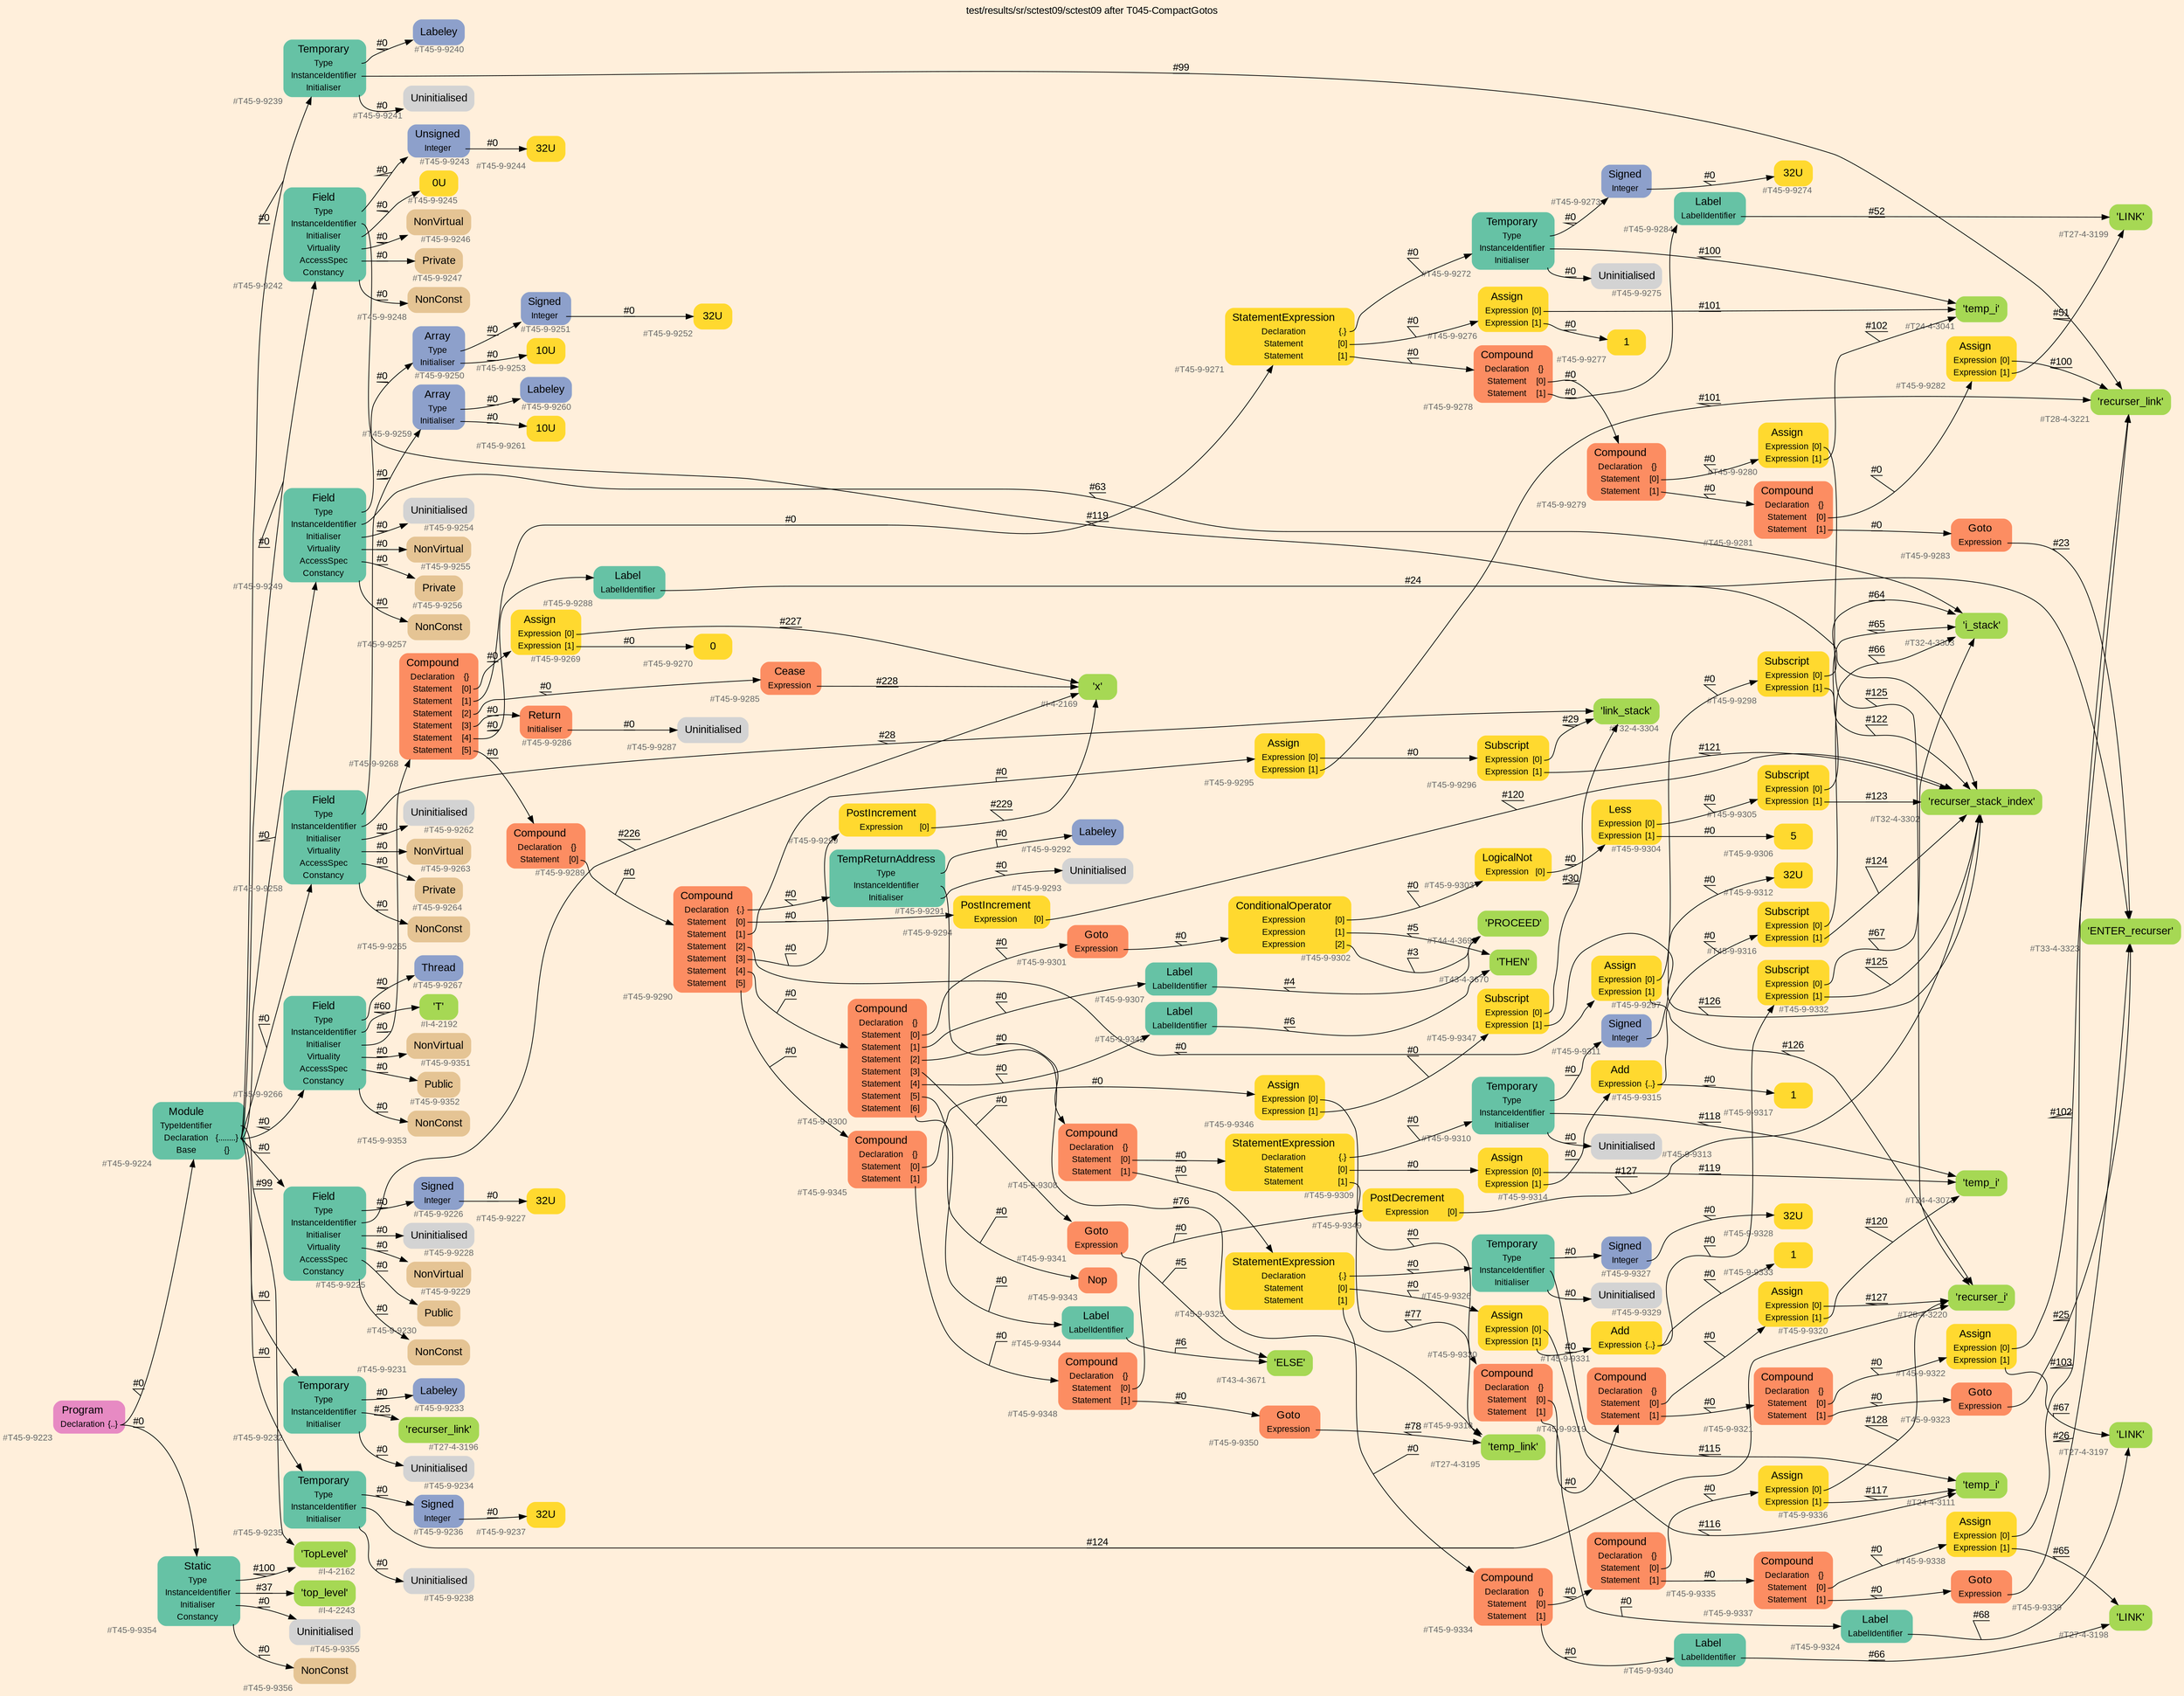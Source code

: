 digraph "test/results/sr/sctest09/sctest09 after T045-CompactGotos" {
label = "test/results/sr/sctest09/sctest09 after T045-CompactGotos"
labelloc = t
graph [
    rankdir = "LR"
    ranksep = 0.3
    bgcolor = antiquewhite1
    color = black
    fontcolor = black
    fontname = "Arial"
];
node [
    fontname = "Arial"
];
edge [
    fontname = "Arial"
];

// -------------------- node figure --------------------
// -------- block #T45-9-9223 ----------
"#T45-9-9223" [
    fillcolor = "/set28/4"
    xlabel = "#T45-9-9223"
    fontsize = "12"
    fontcolor = grey40
    shape = "plaintext"
    label = <<TABLE BORDER="0" CELLBORDER="0" CELLSPACING="0">
     <TR><TD><FONT COLOR="black" POINT-SIZE="15">Program</FONT></TD></TR>
     <TR><TD><FONT COLOR="black" POINT-SIZE="12">Declaration</FONT></TD><TD PORT="port0"><FONT COLOR="black" POINT-SIZE="12">{..}</FONT></TD></TR>
    </TABLE>>
    style = "rounded,filled"
];

// -------- block #T45-9-9224 ----------
"#T45-9-9224" [
    fillcolor = "/set28/1"
    xlabel = "#T45-9-9224"
    fontsize = "12"
    fontcolor = grey40
    shape = "plaintext"
    label = <<TABLE BORDER="0" CELLBORDER="0" CELLSPACING="0">
     <TR><TD><FONT COLOR="black" POINT-SIZE="15">Module</FONT></TD></TR>
     <TR><TD><FONT COLOR="black" POINT-SIZE="12">TypeIdentifier</FONT></TD><TD PORT="port0"></TD></TR>
     <TR><TD><FONT COLOR="black" POINT-SIZE="12">Declaration</FONT></TD><TD PORT="port1"><FONT COLOR="black" POINT-SIZE="12">{........}</FONT></TD></TR>
     <TR><TD><FONT COLOR="black" POINT-SIZE="12">Base</FONT></TD><TD PORT="port2"><FONT COLOR="black" POINT-SIZE="12">{}</FONT></TD></TR>
    </TABLE>>
    style = "rounded,filled"
];

// -------- block #I-4-2162 ----------
"#I-4-2162" [
    fillcolor = "/set28/5"
    xlabel = "#I-4-2162"
    fontsize = "12"
    fontcolor = grey40
    shape = "plaintext"
    label = <<TABLE BORDER="0" CELLBORDER="0" CELLSPACING="0">
     <TR><TD><FONT COLOR="black" POINT-SIZE="15">'TopLevel'</FONT></TD></TR>
    </TABLE>>
    style = "rounded,filled"
];

// -------- block #T45-9-9225 ----------
"#T45-9-9225" [
    fillcolor = "/set28/1"
    xlabel = "#T45-9-9225"
    fontsize = "12"
    fontcolor = grey40
    shape = "plaintext"
    label = <<TABLE BORDER="0" CELLBORDER="0" CELLSPACING="0">
     <TR><TD><FONT COLOR="black" POINT-SIZE="15">Field</FONT></TD></TR>
     <TR><TD><FONT COLOR="black" POINT-SIZE="12">Type</FONT></TD><TD PORT="port0"></TD></TR>
     <TR><TD><FONT COLOR="black" POINT-SIZE="12">InstanceIdentifier</FONT></TD><TD PORT="port1"></TD></TR>
     <TR><TD><FONT COLOR="black" POINT-SIZE="12">Initialiser</FONT></TD><TD PORT="port2"></TD></TR>
     <TR><TD><FONT COLOR="black" POINT-SIZE="12">Virtuality</FONT></TD><TD PORT="port3"></TD></TR>
     <TR><TD><FONT COLOR="black" POINT-SIZE="12">AccessSpec</FONT></TD><TD PORT="port4"></TD></TR>
     <TR><TD><FONT COLOR="black" POINT-SIZE="12">Constancy</FONT></TD><TD PORT="port5"></TD></TR>
    </TABLE>>
    style = "rounded,filled"
];

// -------- block #T45-9-9226 ----------
"#T45-9-9226" [
    fillcolor = "/set28/3"
    xlabel = "#T45-9-9226"
    fontsize = "12"
    fontcolor = grey40
    shape = "plaintext"
    label = <<TABLE BORDER="0" CELLBORDER="0" CELLSPACING="0">
     <TR><TD><FONT COLOR="black" POINT-SIZE="15">Signed</FONT></TD></TR>
     <TR><TD><FONT COLOR="black" POINT-SIZE="12">Integer</FONT></TD><TD PORT="port0"></TD></TR>
    </TABLE>>
    style = "rounded,filled"
];

// -------- block #T45-9-9227 ----------
"#T45-9-9227" [
    fillcolor = "/set28/6"
    xlabel = "#T45-9-9227"
    fontsize = "12"
    fontcolor = grey40
    shape = "plaintext"
    label = <<TABLE BORDER="0" CELLBORDER="0" CELLSPACING="0">
     <TR><TD><FONT COLOR="black" POINT-SIZE="15">32U</FONT></TD></TR>
    </TABLE>>
    style = "rounded,filled"
];

// -------- block #I-4-2169 ----------
"#I-4-2169" [
    fillcolor = "/set28/5"
    xlabel = "#I-4-2169"
    fontsize = "12"
    fontcolor = grey40
    shape = "plaintext"
    label = <<TABLE BORDER="0" CELLBORDER="0" CELLSPACING="0">
     <TR><TD><FONT COLOR="black" POINT-SIZE="15">'x'</FONT></TD></TR>
    </TABLE>>
    style = "rounded,filled"
];

// -------- block #T45-9-9228 ----------
"#T45-9-9228" [
    xlabel = "#T45-9-9228"
    fontsize = "12"
    fontcolor = grey40
    shape = "plaintext"
    label = <<TABLE BORDER="0" CELLBORDER="0" CELLSPACING="0">
     <TR><TD><FONT COLOR="black" POINT-SIZE="15">Uninitialised</FONT></TD></TR>
    </TABLE>>
    style = "rounded,filled"
];

// -------- block #T45-9-9229 ----------
"#T45-9-9229" [
    fillcolor = "/set28/7"
    xlabel = "#T45-9-9229"
    fontsize = "12"
    fontcolor = grey40
    shape = "plaintext"
    label = <<TABLE BORDER="0" CELLBORDER="0" CELLSPACING="0">
     <TR><TD><FONT COLOR="black" POINT-SIZE="15">NonVirtual</FONT></TD></TR>
    </TABLE>>
    style = "rounded,filled"
];

// -------- block #T45-9-9230 ----------
"#T45-9-9230" [
    fillcolor = "/set28/7"
    xlabel = "#T45-9-9230"
    fontsize = "12"
    fontcolor = grey40
    shape = "plaintext"
    label = <<TABLE BORDER="0" CELLBORDER="0" CELLSPACING="0">
     <TR><TD><FONT COLOR="black" POINT-SIZE="15">Public</FONT></TD></TR>
    </TABLE>>
    style = "rounded,filled"
];

// -------- block #T45-9-9231 ----------
"#T45-9-9231" [
    fillcolor = "/set28/7"
    xlabel = "#T45-9-9231"
    fontsize = "12"
    fontcolor = grey40
    shape = "plaintext"
    label = <<TABLE BORDER="0" CELLBORDER="0" CELLSPACING="0">
     <TR><TD><FONT COLOR="black" POINT-SIZE="15">NonConst</FONT></TD></TR>
    </TABLE>>
    style = "rounded,filled"
];

// -------- block #T45-9-9232 ----------
"#T45-9-9232" [
    fillcolor = "/set28/1"
    xlabel = "#T45-9-9232"
    fontsize = "12"
    fontcolor = grey40
    shape = "plaintext"
    label = <<TABLE BORDER="0" CELLBORDER="0" CELLSPACING="0">
     <TR><TD><FONT COLOR="black" POINT-SIZE="15">Temporary</FONT></TD></TR>
     <TR><TD><FONT COLOR="black" POINT-SIZE="12">Type</FONT></TD><TD PORT="port0"></TD></TR>
     <TR><TD><FONT COLOR="black" POINT-SIZE="12">InstanceIdentifier</FONT></TD><TD PORT="port1"></TD></TR>
     <TR><TD><FONT COLOR="black" POINT-SIZE="12">Initialiser</FONT></TD><TD PORT="port2"></TD></TR>
    </TABLE>>
    style = "rounded,filled"
];

// -------- block #T45-9-9233 ----------
"#T45-9-9233" [
    fillcolor = "/set28/3"
    xlabel = "#T45-9-9233"
    fontsize = "12"
    fontcolor = grey40
    shape = "plaintext"
    label = <<TABLE BORDER="0" CELLBORDER="0" CELLSPACING="0">
     <TR><TD><FONT COLOR="black" POINT-SIZE="15">Labeley</FONT></TD></TR>
    </TABLE>>
    style = "rounded,filled"
];

// -------- block #T27-4-3196 ----------
"#T27-4-3196" [
    fillcolor = "/set28/5"
    xlabel = "#T27-4-3196"
    fontsize = "12"
    fontcolor = grey40
    shape = "plaintext"
    label = <<TABLE BORDER="0" CELLBORDER="0" CELLSPACING="0">
     <TR><TD><FONT COLOR="black" POINT-SIZE="15">'recurser_link'</FONT></TD></TR>
    </TABLE>>
    style = "rounded,filled"
];

// -------- block #T45-9-9234 ----------
"#T45-9-9234" [
    xlabel = "#T45-9-9234"
    fontsize = "12"
    fontcolor = grey40
    shape = "plaintext"
    label = <<TABLE BORDER="0" CELLBORDER="0" CELLSPACING="0">
     <TR><TD><FONT COLOR="black" POINT-SIZE="15">Uninitialised</FONT></TD></TR>
    </TABLE>>
    style = "rounded,filled"
];

// -------- block #T45-9-9235 ----------
"#T45-9-9235" [
    fillcolor = "/set28/1"
    xlabel = "#T45-9-9235"
    fontsize = "12"
    fontcolor = grey40
    shape = "plaintext"
    label = <<TABLE BORDER="0" CELLBORDER="0" CELLSPACING="0">
     <TR><TD><FONT COLOR="black" POINT-SIZE="15">Temporary</FONT></TD></TR>
     <TR><TD><FONT COLOR="black" POINT-SIZE="12">Type</FONT></TD><TD PORT="port0"></TD></TR>
     <TR><TD><FONT COLOR="black" POINT-SIZE="12">InstanceIdentifier</FONT></TD><TD PORT="port1"></TD></TR>
     <TR><TD><FONT COLOR="black" POINT-SIZE="12">Initialiser</FONT></TD><TD PORT="port2"></TD></TR>
    </TABLE>>
    style = "rounded,filled"
];

// -------- block #T45-9-9236 ----------
"#T45-9-9236" [
    fillcolor = "/set28/3"
    xlabel = "#T45-9-9236"
    fontsize = "12"
    fontcolor = grey40
    shape = "plaintext"
    label = <<TABLE BORDER="0" CELLBORDER="0" CELLSPACING="0">
     <TR><TD><FONT COLOR="black" POINT-SIZE="15">Signed</FONT></TD></TR>
     <TR><TD><FONT COLOR="black" POINT-SIZE="12">Integer</FONT></TD><TD PORT="port0"></TD></TR>
    </TABLE>>
    style = "rounded,filled"
];

// -------- block #T45-9-9237 ----------
"#T45-9-9237" [
    fillcolor = "/set28/6"
    xlabel = "#T45-9-9237"
    fontsize = "12"
    fontcolor = grey40
    shape = "plaintext"
    label = <<TABLE BORDER="0" CELLBORDER="0" CELLSPACING="0">
     <TR><TD><FONT COLOR="black" POINT-SIZE="15">32U</FONT></TD></TR>
    </TABLE>>
    style = "rounded,filled"
];

// -------- block #T28-4-3220 ----------
"#T28-4-3220" [
    fillcolor = "/set28/5"
    xlabel = "#T28-4-3220"
    fontsize = "12"
    fontcolor = grey40
    shape = "plaintext"
    label = <<TABLE BORDER="0" CELLBORDER="0" CELLSPACING="0">
     <TR><TD><FONT COLOR="black" POINT-SIZE="15">'recurser_i'</FONT></TD></TR>
    </TABLE>>
    style = "rounded,filled"
];

// -------- block #T45-9-9238 ----------
"#T45-9-9238" [
    xlabel = "#T45-9-9238"
    fontsize = "12"
    fontcolor = grey40
    shape = "plaintext"
    label = <<TABLE BORDER="0" CELLBORDER="0" CELLSPACING="0">
     <TR><TD><FONT COLOR="black" POINT-SIZE="15">Uninitialised</FONT></TD></TR>
    </TABLE>>
    style = "rounded,filled"
];

// -------- block #T45-9-9239 ----------
"#T45-9-9239" [
    fillcolor = "/set28/1"
    xlabel = "#T45-9-9239"
    fontsize = "12"
    fontcolor = grey40
    shape = "plaintext"
    label = <<TABLE BORDER="0" CELLBORDER="0" CELLSPACING="0">
     <TR><TD><FONT COLOR="black" POINT-SIZE="15">Temporary</FONT></TD></TR>
     <TR><TD><FONT COLOR="black" POINT-SIZE="12">Type</FONT></TD><TD PORT="port0"></TD></TR>
     <TR><TD><FONT COLOR="black" POINT-SIZE="12">InstanceIdentifier</FONT></TD><TD PORT="port1"></TD></TR>
     <TR><TD><FONT COLOR="black" POINT-SIZE="12">Initialiser</FONT></TD><TD PORT="port2"></TD></TR>
    </TABLE>>
    style = "rounded,filled"
];

// -------- block #T45-9-9240 ----------
"#T45-9-9240" [
    fillcolor = "/set28/3"
    xlabel = "#T45-9-9240"
    fontsize = "12"
    fontcolor = grey40
    shape = "plaintext"
    label = <<TABLE BORDER="0" CELLBORDER="0" CELLSPACING="0">
     <TR><TD><FONT COLOR="black" POINT-SIZE="15">Labeley</FONT></TD></TR>
    </TABLE>>
    style = "rounded,filled"
];

// -------- block #T28-4-3221 ----------
"#T28-4-3221" [
    fillcolor = "/set28/5"
    xlabel = "#T28-4-3221"
    fontsize = "12"
    fontcolor = grey40
    shape = "plaintext"
    label = <<TABLE BORDER="0" CELLBORDER="0" CELLSPACING="0">
     <TR><TD><FONT COLOR="black" POINT-SIZE="15">'recurser_link'</FONT></TD></TR>
    </TABLE>>
    style = "rounded,filled"
];

// -------- block #T45-9-9241 ----------
"#T45-9-9241" [
    xlabel = "#T45-9-9241"
    fontsize = "12"
    fontcolor = grey40
    shape = "plaintext"
    label = <<TABLE BORDER="0" CELLBORDER="0" CELLSPACING="0">
     <TR><TD><FONT COLOR="black" POINT-SIZE="15">Uninitialised</FONT></TD></TR>
    </TABLE>>
    style = "rounded,filled"
];

// -------- block #T45-9-9242 ----------
"#T45-9-9242" [
    fillcolor = "/set28/1"
    xlabel = "#T45-9-9242"
    fontsize = "12"
    fontcolor = grey40
    shape = "plaintext"
    label = <<TABLE BORDER="0" CELLBORDER="0" CELLSPACING="0">
     <TR><TD><FONT COLOR="black" POINT-SIZE="15">Field</FONT></TD></TR>
     <TR><TD><FONT COLOR="black" POINT-SIZE="12">Type</FONT></TD><TD PORT="port0"></TD></TR>
     <TR><TD><FONT COLOR="black" POINT-SIZE="12">InstanceIdentifier</FONT></TD><TD PORT="port1"></TD></TR>
     <TR><TD><FONT COLOR="black" POINT-SIZE="12">Initialiser</FONT></TD><TD PORT="port2"></TD></TR>
     <TR><TD><FONT COLOR="black" POINT-SIZE="12">Virtuality</FONT></TD><TD PORT="port3"></TD></TR>
     <TR><TD><FONT COLOR="black" POINT-SIZE="12">AccessSpec</FONT></TD><TD PORT="port4"></TD></TR>
     <TR><TD><FONT COLOR="black" POINT-SIZE="12">Constancy</FONT></TD><TD PORT="port5"></TD></TR>
    </TABLE>>
    style = "rounded,filled"
];

// -------- block #T45-9-9243 ----------
"#T45-9-9243" [
    fillcolor = "/set28/3"
    xlabel = "#T45-9-9243"
    fontsize = "12"
    fontcolor = grey40
    shape = "plaintext"
    label = <<TABLE BORDER="0" CELLBORDER="0" CELLSPACING="0">
     <TR><TD><FONT COLOR="black" POINT-SIZE="15">Unsigned</FONT></TD></TR>
     <TR><TD><FONT COLOR="black" POINT-SIZE="12">Integer</FONT></TD><TD PORT="port0"></TD></TR>
    </TABLE>>
    style = "rounded,filled"
];

// -------- block #T45-9-9244 ----------
"#T45-9-9244" [
    fillcolor = "/set28/6"
    xlabel = "#T45-9-9244"
    fontsize = "12"
    fontcolor = grey40
    shape = "plaintext"
    label = <<TABLE BORDER="0" CELLBORDER="0" CELLSPACING="0">
     <TR><TD><FONT COLOR="black" POINT-SIZE="15">32U</FONT></TD></TR>
    </TABLE>>
    style = "rounded,filled"
];

// -------- block #T32-4-3302 ----------
"#T32-4-3302" [
    fillcolor = "/set28/5"
    xlabel = "#T32-4-3302"
    fontsize = "12"
    fontcolor = grey40
    shape = "plaintext"
    label = <<TABLE BORDER="0" CELLBORDER="0" CELLSPACING="0">
     <TR><TD><FONT COLOR="black" POINT-SIZE="15">'recurser_stack_index'</FONT></TD></TR>
    </TABLE>>
    style = "rounded,filled"
];

// -------- block #T45-9-9245 ----------
"#T45-9-9245" [
    fillcolor = "/set28/6"
    xlabel = "#T45-9-9245"
    fontsize = "12"
    fontcolor = grey40
    shape = "plaintext"
    label = <<TABLE BORDER="0" CELLBORDER="0" CELLSPACING="0">
     <TR><TD><FONT COLOR="black" POINT-SIZE="15">0U</FONT></TD></TR>
    </TABLE>>
    style = "rounded,filled"
];

// -------- block #T45-9-9246 ----------
"#T45-9-9246" [
    fillcolor = "/set28/7"
    xlabel = "#T45-9-9246"
    fontsize = "12"
    fontcolor = grey40
    shape = "plaintext"
    label = <<TABLE BORDER="0" CELLBORDER="0" CELLSPACING="0">
     <TR><TD><FONT COLOR="black" POINT-SIZE="15">NonVirtual</FONT></TD></TR>
    </TABLE>>
    style = "rounded,filled"
];

// -------- block #T45-9-9247 ----------
"#T45-9-9247" [
    fillcolor = "/set28/7"
    xlabel = "#T45-9-9247"
    fontsize = "12"
    fontcolor = grey40
    shape = "plaintext"
    label = <<TABLE BORDER="0" CELLBORDER="0" CELLSPACING="0">
     <TR><TD><FONT COLOR="black" POINT-SIZE="15">Private</FONT></TD></TR>
    </TABLE>>
    style = "rounded,filled"
];

// -------- block #T45-9-9248 ----------
"#T45-9-9248" [
    fillcolor = "/set28/7"
    xlabel = "#T45-9-9248"
    fontsize = "12"
    fontcolor = grey40
    shape = "plaintext"
    label = <<TABLE BORDER="0" CELLBORDER="0" CELLSPACING="0">
     <TR><TD><FONT COLOR="black" POINT-SIZE="15">NonConst</FONT></TD></TR>
    </TABLE>>
    style = "rounded,filled"
];

// -------- block #T45-9-9249 ----------
"#T45-9-9249" [
    fillcolor = "/set28/1"
    xlabel = "#T45-9-9249"
    fontsize = "12"
    fontcolor = grey40
    shape = "plaintext"
    label = <<TABLE BORDER="0" CELLBORDER="0" CELLSPACING="0">
     <TR><TD><FONT COLOR="black" POINT-SIZE="15">Field</FONT></TD></TR>
     <TR><TD><FONT COLOR="black" POINT-SIZE="12">Type</FONT></TD><TD PORT="port0"></TD></TR>
     <TR><TD><FONT COLOR="black" POINT-SIZE="12">InstanceIdentifier</FONT></TD><TD PORT="port1"></TD></TR>
     <TR><TD><FONT COLOR="black" POINT-SIZE="12">Initialiser</FONT></TD><TD PORT="port2"></TD></TR>
     <TR><TD><FONT COLOR="black" POINT-SIZE="12">Virtuality</FONT></TD><TD PORT="port3"></TD></TR>
     <TR><TD><FONT COLOR="black" POINT-SIZE="12">AccessSpec</FONT></TD><TD PORT="port4"></TD></TR>
     <TR><TD><FONT COLOR="black" POINT-SIZE="12">Constancy</FONT></TD><TD PORT="port5"></TD></TR>
    </TABLE>>
    style = "rounded,filled"
];

// -------- block #T45-9-9250 ----------
"#T45-9-9250" [
    fillcolor = "/set28/3"
    xlabel = "#T45-9-9250"
    fontsize = "12"
    fontcolor = grey40
    shape = "plaintext"
    label = <<TABLE BORDER="0" CELLBORDER="0" CELLSPACING="0">
     <TR><TD><FONT COLOR="black" POINT-SIZE="15">Array</FONT></TD></TR>
     <TR><TD><FONT COLOR="black" POINT-SIZE="12">Type</FONT></TD><TD PORT="port0"></TD></TR>
     <TR><TD><FONT COLOR="black" POINT-SIZE="12">Initialiser</FONT></TD><TD PORT="port1"></TD></TR>
    </TABLE>>
    style = "rounded,filled"
];

// -------- block #T45-9-9251 ----------
"#T45-9-9251" [
    fillcolor = "/set28/3"
    xlabel = "#T45-9-9251"
    fontsize = "12"
    fontcolor = grey40
    shape = "plaintext"
    label = <<TABLE BORDER="0" CELLBORDER="0" CELLSPACING="0">
     <TR><TD><FONT COLOR="black" POINT-SIZE="15">Signed</FONT></TD></TR>
     <TR><TD><FONT COLOR="black" POINT-SIZE="12">Integer</FONT></TD><TD PORT="port0"></TD></TR>
    </TABLE>>
    style = "rounded,filled"
];

// -------- block #T45-9-9252 ----------
"#T45-9-9252" [
    fillcolor = "/set28/6"
    xlabel = "#T45-9-9252"
    fontsize = "12"
    fontcolor = grey40
    shape = "plaintext"
    label = <<TABLE BORDER="0" CELLBORDER="0" CELLSPACING="0">
     <TR><TD><FONT COLOR="black" POINT-SIZE="15">32U</FONT></TD></TR>
    </TABLE>>
    style = "rounded,filled"
];

// -------- block #T45-9-9253 ----------
"#T45-9-9253" [
    fillcolor = "/set28/6"
    xlabel = "#T45-9-9253"
    fontsize = "12"
    fontcolor = grey40
    shape = "plaintext"
    label = <<TABLE BORDER="0" CELLBORDER="0" CELLSPACING="0">
     <TR><TD><FONT COLOR="black" POINT-SIZE="15">10U</FONT></TD></TR>
    </TABLE>>
    style = "rounded,filled"
];

// -------- block #T32-4-3303 ----------
"#T32-4-3303" [
    fillcolor = "/set28/5"
    xlabel = "#T32-4-3303"
    fontsize = "12"
    fontcolor = grey40
    shape = "plaintext"
    label = <<TABLE BORDER="0" CELLBORDER="0" CELLSPACING="0">
     <TR><TD><FONT COLOR="black" POINT-SIZE="15">'i_stack'</FONT></TD></TR>
    </TABLE>>
    style = "rounded,filled"
];

// -------- block #T45-9-9254 ----------
"#T45-9-9254" [
    xlabel = "#T45-9-9254"
    fontsize = "12"
    fontcolor = grey40
    shape = "plaintext"
    label = <<TABLE BORDER="0" CELLBORDER="0" CELLSPACING="0">
     <TR><TD><FONT COLOR="black" POINT-SIZE="15">Uninitialised</FONT></TD></TR>
    </TABLE>>
    style = "rounded,filled"
];

// -------- block #T45-9-9255 ----------
"#T45-9-9255" [
    fillcolor = "/set28/7"
    xlabel = "#T45-9-9255"
    fontsize = "12"
    fontcolor = grey40
    shape = "plaintext"
    label = <<TABLE BORDER="0" CELLBORDER="0" CELLSPACING="0">
     <TR><TD><FONT COLOR="black" POINT-SIZE="15">NonVirtual</FONT></TD></TR>
    </TABLE>>
    style = "rounded,filled"
];

// -------- block #T45-9-9256 ----------
"#T45-9-9256" [
    fillcolor = "/set28/7"
    xlabel = "#T45-9-9256"
    fontsize = "12"
    fontcolor = grey40
    shape = "plaintext"
    label = <<TABLE BORDER="0" CELLBORDER="0" CELLSPACING="0">
     <TR><TD><FONT COLOR="black" POINT-SIZE="15">Private</FONT></TD></TR>
    </TABLE>>
    style = "rounded,filled"
];

// -------- block #T45-9-9257 ----------
"#T45-9-9257" [
    fillcolor = "/set28/7"
    xlabel = "#T45-9-9257"
    fontsize = "12"
    fontcolor = grey40
    shape = "plaintext"
    label = <<TABLE BORDER="0" CELLBORDER="0" CELLSPACING="0">
     <TR><TD><FONT COLOR="black" POINT-SIZE="15">NonConst</FONT></TD></TR>
    </TABLE>>
    style = "rounded,filled"
];

// -------- block #T45-9-9258 ----------
"#T45-9-9258" [
    fillcolor = "/set28/1"
    xlabel = "#T45-9-9258"
    fontsize = "12"
    fontcolor = grey40
    shape = "plaintext"
    label = <<TABLE BORDER="0" CELLBORDER="0" CELLSPACING="0">
     <TR><TD><FONT COLOR="black" POINT-SIZE="15">Field</FONT></TD></TR>
     <TR><TD><FONT COLOR="black" POINT-SIZE="12">Type</FONT></TD><TD PORT="port0"></TD></TR>
     <TR><TD><FONT COLOR="black" POINT-SIZE="12">InstanceIdentifier</FONT></TD><TD PORT="port1"></TD></TR>
     <TR><TD><FONT COLOR="black" POINT-SIZE="12">Initialiser</FONT></TD><TD PORT="port2"></TD></TR>
     <TR><TD><FONT COLOR="black" POINT-SIZE="12">Virtuality</FONT></TD><TD PORT="port3"></TD></TR>
     <TR><TD><FONT COLOR="black" POINT-SIZE="12">AccessSpec</FONT></TD><TD PORT="port4"></TD></TR>
     <TR><TD><FONT COLOR="black" POINT-SIZE="12">Constancy</FONT></TD><TD PORT="port5"></TD></TR>
    </TABLE>>
    style = "rounded,filled"
];

// -------- block #T45-9-9259 ----------
"#T45-9-9259" [
    fillcolor = "/set28/3"
    xlabel = "#T45-9-9259"
    fontsize = "12"
    fontcolor = grey40
    shape = "plaintext"
    label = <<TABLE BORDER="0" CELLBORDER="0" CELLSPACING="0">
     <TR><TD><FONT COLOR="black" POINT-SIZE="15">Array</FONT></TD></TR>
     <TR><TD><FONT COLOR="black" POINT-SIZE="12">Type</FONT></TD><TD PORT="port0"></TD></TR>
     <TR><TD><FONT COLOR="black" POINT-SIZE="12">Initialiser</FONT></TD><TD PORT="port1"></TD></TR>
    </TABLE>>
    style = "rounded,filled"
];

// -------- block #T45-9-9260 ----------
"#T45-9-9260" [
    fillcolor = "/set28/3"
    xlabel = "#T45-9-9260"
    fontsize = "12"
    fontcolor = grey40
    shape = "plaintext"
    label = <<TABLE BORDER="0" CELLBORDER="0" CELLSPACING="0">
     <TR><TD><FONT COLOR="black" POINT-SIZE="15">Labeley</FONT></TD></TR>
    </TABLE>>
    style = "rounded,filled"
];

// -------- block #T45-9-9261 ----------
"#T45-9-9261" [
    fillcolor = "/set28/6"
    xlabel = "#T45-9-9261"
    fontsize = "12"
    fontcolor = grey40
    shape = "plaintext"
    label = <<TABLE BORDER="0" CELLBORDER="0" CELLSPACING="0">
     <TR><TD><FONT COLOR="black" POINT-SIZE="15">10U</FONT></TD></TR>
    </TABLE>>
    style = "rounded,filled"
];

// -------- block #T32-4-3304 ----------
"#T32-4-3304" [
    fillcolor = "/set28/5"
    xlabel = "#T32-4-3304"
    fontsize = "12"
    fontcolor = grey40
    shape = "plaintext"
    label = <<TABLE BORDER="0" CELLBORDER="0" CELLSPACING="0">
     <TR><TD><FONT COLOR="black" POINT-SIZE="15">'link_stack'</FONT></TD></TR>
    </TABLE>>
    style = "rounded,filled"
];

// -------- block #T45-9-9262 ----------
"#T45-9-9262" [
    xlabel = "#T45-9-9262"
    fontsize = "12"
    fontcolor = grey40
    shape = "plaintext"
    label = <<TABLE BORDER="0" CELLBORDER="0" CELLSPACING="0">
     <TR><TD><FONT COLOR="black" POINT-SIZE="15">Uninitialised</FONT></TD></TR>
    </TABLE>>
    style = "rounded,filled"
];

// -------- block #T45-9-9263 ----------
"#T45-9-9263" [
    fillcolor = "/set28/7"
    xlabel = "#T45-9-9263"
    fontsize = "12"
    fontcolor = grey40
    shape = "plaintext"
    label = <<TABLE BORDER="0" CELLBORDER="0" CELLSPACING="0">
     <TR><TD><FONT COLOR="black" POINT-SIZE="15">NonVirtual</FONT></TD></TR>
    </TABLE>>
    style = "rounded,filled"
];

// -------- block #T45-9-9264 ----------
"#T45-9-9264" [
    fillcolor = "/set28/7"
    xlabel = "#T45-9-9264"
    fontsize = "12"
    fontcolor = grey40
    shape = "plaintext"
    label = <<TABLE BORDER="0" CELLBORDER="0" CELLSPACING="0">
     <TR><TD><FONT COLOR="black" POINT-SIZE="15">Private</FONT></TD></TR>
    </TABLE>>
    style = "rounded,filled"
];

// -------- block #T45-9-9265 ----------
"#T45-9-9265" [
    fillcolor = "/set28/7"
    xlabel = "#T45-9-9265"
    fontsize = "12"
    fontcolor = grey40
    shape = "plaintext"
    label = <<TABLE BORDER="0" CELLBORDER="0" CELLSPACING="0">
     <TR><TD><FONT COLOR="black" POINT-SIZE="15">NonConst</FONT></TD></TR>
    </TABLE>>
    style = "rounded,filled"
];

// -------- block #T45-9-9266 ----------
"#T45-9-9266" [
    fillcolor = "/set28/1"
    xlabel = "#T45-9-9266"
    fontsize = "12"
    fontcolor = grey40
    shape = "plaintext"
    label = <<TABLE BORDER="0" CELLBORDER="0" CELLSPACING="0">
     <TR><TD><FONT COLOR="black" POINT-SIZE="15">Field</FONT></TD></TR>
     <TR><TD><FONT COLOR="black" POINT-SIZE="12">Type</FONT></TD><TD PORT="port0"></TD></TR>
     <TR><TD><FONT COLOR="black" POINT-SIZE="12">InstanceIdentifier</FONT></TD><TD PORT="port1"></TD></TR>
     <TR><TD><FONT COLOR="black" POINT-SIZE="12">Initialiser</FONT></TD><TD PORT="port2"></TD></TR>
     <TR><TD><FONT COLOR="black" POINT-SIZE="12">Virtuality</FONT></TD><TD PORT="port3"></TD></TR>
     <TR><TD><FONT COLOR="black" POINT-SIZE="12">AccessSpec</FONT></TD><TD PORT="port4"></TD></TR>
     <TR><TD><FONT COLOR="black" POINT-SIZE="12">Constancy</FONT></TD><TD PORT="port5"></TD></TR>
    </TABLE>>
    style = "rounded,filled"
];

// -------- block #T45-9-9267 ----------
"#T45-9-9267" [
    fillcolor = "/set28/3"
    xlabel = "#T45-9-9267"
    fontsize = "12"
    fontcolor = grey40
    shape = "plaintext"
    label = <<TABLE BORDER="0" CELLBORDER="0" CELLSPACING="0">
     <TR><TD><FONT COLOR="black" POINT-SIZE="15">Thread</FONT></TD></TR>
    </TABLE>>
    style = "rounded,filled"
];

// -------- block #I-4-2192 ----------
"#I-4-2192" [
    fillcolor = "/set28/5"
    xlabel = "#I-4-2192"
    fontsize = "12"
    fontcolor = grey40
    shape = "plaintext"
    label = <<TABLE BORDER="0" CELLBORDER="0" CELLSPACING="0">
     <TR><TD><FONT COLOR="black" POINT-SIZE="15">'T'</FONT></TD></TR>
    </TABLE>>
    style = "rounded,filled"
];

// -------- block #T45-9-9268 ----------
"#T45-9-9268" [
    fillcolor = "/set28/2"
    xlabel = "#T45-9-9268"
    fontsize = "12"
    fontcolor = grey40
    shape = "plaintext"
    label = <<TABLE BORDER="0" CELLBORDER="0" CELLSPACING="0">
     <TR><TD><FONT COLOR="black" POINT-SIZE="15">Compound</FONT></TD></TR>
     <TR><TD><FONT COLOR="black" POINT-SIZE="12">Declaration</FONT></TD><TD PORT="port0"><FONT COLOR="black" POINT-SIZE="12">{}</FONT></TD></TR>
     <TR><TD><FONT COLOR="black" POINT-SIZE="12">Statement</FONT></TD><TD PORT="port1"><FONT COLOR="black" POINT-SIZE="12">[0]</FONT></TD></TR>
     <TR><TD><FONT COLOR="black" POINT-SIZE="12">Statement</FONT></TD><TD PORT="port2"><FONT COLOR="black" POINT-SIZE="12">[1]</FONT></TD></TR>
     <TR><TD><FONT COLOR="black" POINT-SIZE="12">Statement</FONT></TD><TD PORT="port3"><FONT COLOR="black" POINT-SIZE="12">[2]</FONT></TD></TR>
     <TR><TD><FONT COLOR="black" POINT-SIZE="12">Statement</FONT></TD><TD PORT="port4"><FONT COLOR="black" POINT-SIZE="12">[3]</FONT></TD></TR>
     <TR><TD><FONT COLOR="black" POINT-SIZE="12">Statement</FONT></TD><TD PORT="port5"><FONT COLOR="black" POINT-SIZE="12">[4]</FONT></TD></TR>
     <TR><TD><FONT COLOR="black" POINT-SIZE="12">Statement</FONT></TD><TD PORT="port6"><FONT COLOR="black" POINT-SIZE="12">[5]</FONT></TD></TR>
    </TABLE>>
    style = "rounded,filled"
];

// -------- block #T45-9-9269 ----------
"#T45-9-9269" [
    fillcolor = "/set28/6"
    xlabel = "#T45-9-9269"
    fontsize = "12"
    fontcolor = grey40
    shape = "plaintext"
    label = <<TABLE BORDER="0" CELLBORDER="0" CELLSPACING="0">
     <TR><TD><FONT COLOR="black" POINT-SIZE="15">Assign</FONT></TD></TR>
     <TR><TD><FONT COLOR="black" POINT-SIZE="12">Expression</FONT></TD><TD PORT="port0"><FONT COLOR="black" POINT-SIZE="12">[0]</FONT></TD></TR>
     <TR><TD><FONT COLOR="black" POINT-SIZE="12">Expression</FONT></TD><TD PORT="port1"><FONT COLOR="black" POINT-SIZE="12">[1]</FONT></TD></TR>
    </TABLE>>
    style = "rounded,filled"
];

// -------- block #T45-9-9270 ----------
"#T45-9-9270" [
    fillcolor = "/set28/6"
    xlabel = "#T45-9-9270"
    fontsize = "12"
    fontcolor = grey40
    shape = "plaintext"
    label = <<TABLE BORDER="0" CELLBORDER="0" CELLSPACING="0">
     <TR><TD><FONT COLOR="black" POINT-SIZE="15">0</FONT></TD></TR>
    </TABLE>>
    style = "rounded,filled"
];

// -------- block #T45-9-9271 ----------
"#T45-9-9271" [
    fillcolor = "/set28/6"
    xlabel = "#T45-9-9271"
    fontsize = "12"
    fontcolor = grey40
    shape = "plaintext"
    label = <<TABLE BORDER="0" CELLBORDER="0" CELLSPACING="0">
     <TR><TD><FONT COLOR="black" POINT-SIZE="15">StatementExpression</FONT></TD></TR>
     <TR><TD><FONT COLOR="black" POINT-SIZE="12">Declaration</FONT></TD><TD PORT="port0"><FONT COLOR="black" POINT-SIZE="12">{.}</FONT></TD></TR>
     <TR><TD><FONT COLOR="black" POINT-SIZE="12">Statement</FONT></TD><TD PORT="port1"><FONT COLOR="black" POINT-SIZE="12">[0]</FONT></TD></TR>
     <TR><TD><FONT COLOR="black" POINT-SIZE="12">Statement</FONT></TD><TD PORT="port2"><FONT COLOR="black" POINT-SIZE="12">[1]</FONT></TD></TR>
    </TABLE>>
    style = "rounded,filled"
];

// -------- block #T45-9-9272 ----------
"#T45-9-9272" [
    fillcolor = "/set28/1"
    xlabel = "#T45-9-9272"
    fontsize = "12"
    fontcolor = grey40
    shape = "plaintext"
    label = <<TABLE BORDER="0" CELLBORDER="0" CELLSPACING="0">
     <TR><TD><FONT COLOR="black" POINT-SIZE="15">Temporary</FONT></TD></TR>
     <TR><TD><FONT COLOR="black" POINT-SIZE="12">Type</FONT></TD><TD PORT="port0"></TD></TR>
     <TR><TD><FONT COLOR="black" POINT-SIZE="12">InstanceIdentifier</FONT></TD><TD PORT="port1"></TD></TR>
     <TR><TD><FONT COLOR="black" POINT-SIZE="12">Initialiser</FONT></TD><TD PORT="port2"></TD></TR>
    </TABLE>>
    style = "rounded,filled"
];

// -------- block #T45-9-9273 ----------
"#T45-9-9273" [
    fillcolor = "/set28/3"
    xlabel = "#T45-9-9273"
    fontsize = "12"
    fontcolor = grey40
    shape = "plaintext"
    label = <<TABLE BORDER="0" CELLBORDER="0" CELLSPACING="0">
     <TR><TD><FONT COLOR="black" POINT-SIZE="15">Signed</FONT></TD></TR>
     <TR><TD><FONT COLOR="black" POINT-SIZE="12">Integer</FONT></TD><TD PORT="port0"></TD></TR>
    </TABLE>>
    style = "rounded,filled"
];

// -------- block #T45-9-9274 ----------
"#T45-9-9274" [
    fillcolor = "/set28/6"
    xlabel = "#T45-9-9274"
    fontsize = "12"
    fontcolor = grey40
    shape = "plaintext"
    label = <<TABLE BORDER="0" CELLBORDER="0" CELLSPACING="0">
     <TR><TD><FONT COLOR="black" POINT-SIZE="15">32U</FONT></TD></TR>
    </TABLE>>
    style = "rounded,filled"
];

// -------- block #T24-4-3041 ----------
"#T24-4-3041" [
    fillcolor = "/set28/5"
    xlabel = "#T24-4-3041"
    fontsize = "12"
    fontcolor = grey40
    shape = "plaintext"
    label = <<TABLE BORDER="0" CELLBORDER="0" CELLSPACING="0">
     <TR><TD><FONT COLOR="black" POINT-SIZE="15">'temp_i'</FONT></TD></TR>
    </TABLE>>
    style = "rounded,filled"
];

// -------- block #T45-9-9275 ----------
"#T45-9-9275" [
    xlabel = "#T45-9-9275"
    fontsize = "12"
    fontcolor = grey40
    shape = "plaintext"
    label = <<TABLE BORDER="0" CELLBORDER="0" CELLSPACING="0">
     <TR><TD><FONT COLOR="black" POINT-SIZE="15">Uninitialised</FONT></TD></TR>
    </TABLE>>
    style = "rounded,filled"
];

// -------- block #T45-9-9276 ----------
"#T45-9-9276" [
    fillcolor = "/set28/6"
    xlabel = "#T45-9-9276"
    fontsize = "12"
    fontcolor = grey40
    shape = "plaintext"
    label = <<TABLE BORDER="0" CELLBORDER="0" CELLSPACING="0">
     <TR><TD><FONT COLOR="black" POINT-SIZE="15">Assign</FONT></TD></TR>
     <TR><TD><FONT COLOR="black" POINT-SIZE="12">Expression</FONT></TD><TD PORT="port0"><FONT COLOR="black" POINT-SIZE="12">[0]</FONT></TD></TR>
     <TR><TD><FONT COLOR="black" POINT-SIZE="12">Expression</FONT></TD><TD PORT="port1"><FONT COLOR="black" POINT-SIZE="12">[1]</FONT></TD></TR>
    </TABLE>>
    style = "rounded,filled"
];

// -------- block #T45-9-9277 ----------
"#T45-9-9277" [
    fillcolor = "/set28/6"
    xlabel = "#T45-9-9277"
    fontsize = "12"
    fontcolor = grey40
    shape = "plaintext"
    label = <<TABLE BORDER="0" CELLBORDER="0" CELLSPACING="0">
     <TR><TD><FONT COLOR="black" POINT-SIZE="15">1</FONT></TD></TR>
    </TABLE>>
    style = "rounded,filled"
];

// -------- block #T45-9-9278 ----------
"#T45-9-9278" [
    fillcolor = "/set28/2"
    xlabel = "#T45-9-9278"
    fontsize = "12"
    fontcolor = grey40
    shape = "plaintext"
    label = <<TABLE BORDER="0" CELLBORDER="0" CELLSPACING="0">
     <TR><TD><FONT COLOR="black" POINT-SIZE="15">Compound</FONT></TD></TR>
     <TR><TD><FONT COLOR="black" POINT-SIZE="12">Declaration</FONT></TD><TD PORT="port0"><FONT COLOR="black" POINT-SIZE="12">{}</FONT></TD></TR>
     <TR><TD><FONT COLOR="black" POINT-SIZE="12">Statement</FONT></TD><TD PORT="port1"><FONT COLOR="black" POINT-SIZE="12">[0]</FONT></TD></TR>
     <TR><TD><FONT COLOR="black" POINT-SIZE="12">Statement</FONT></TD><TD PORT="port2"><FONT COLOR="black" POINT-SIZE="12">[1]</FONT></TD></TR>
    </TABLE>>
    style = "rounded,filled"
];

// -------- block #T45-9-9279 ----------
"#T45-9-9279" [
    fillcolor = "/set28/2"
    xlabel = "#T45-9-9279"
    fontsize = "12"
    fontcolor = grey40
    shape = "plaintext"
    label = <<TABLE BORDER="0" CELLBORDER="0" CELLSPACING="0">
     <TR><TD><FONT COLOR="black" POINT-SIZE="15">Compound</FONT></TD></TR>
     <TR><TD><FONT COLOR="black" POINT-SIZE="12">Declaration</FONT></TD><TD PORT="port0"><FONT COLOR="black" POINT-SIZE="12">{}</FONT></TD></TR>
     <TR><TD><FONT COLOR="black" POINT-SIZE="12">Statement</FONT></TD><TD PORT="port1"><FONT COLOR="black" POINT-SIZE="12">[0]</FONT></TD></TR>
     <TR><TD><FONT COLOR="black" POINT-SIZE="12">Statement</FONT></TD><TD PORT="port2"><FONT COLOR="black" POINT-SIZE="12">[1]</FONT></TD></TR>
    </TABLE>>
    style = "rounded,filled"
];

// -------- block #T45-9-9280 ----------
"#T45-9-9280" [
    fillcolor = "/set28/6"
    xlabel = "#T45-9-9280"
    fontsize = "12"
    fontcolor = grey40
    shape = "plaintext"
    label = <<TABLE BORDER="0" CELLBORDER="0" CELLSPACING="0">
     <TR><TD><FONT COLOR="black" POINT-SIZE="15">Assign</FONT></TD></TR>
     <TR><TD><FONT COLOR="black" POINT-SIZE="12">Expression</FONT></TD><TD PORT="port0"><FONT COLOR="black" POINT-SIZE="12">[0]</FONT></TD></TR>
     <TR><TD><FONT COLOR="black" POINT-SIZE="12">Expression</FONT></TD><TD PORT="port1"><FONT COLOR="black" POINT-SIZE="12">[1]</FONT></TD></TR>
    </TABLE>>
    style = "rounded,filled"
];

// -------- block #T45-9-9281 ----------
"#T45-9-9281" [
    fillcolor = "/set28/2"
    xlabel = "#T45-9-9281"
    fontsize = "12"
    fontcolor = grey40
    shape = "plaintext"
    label = <<TABLE BORDER="0" CELLBORDER="0" CELLSPACING="0">
     <TR><TD><FONT COLOR="black" POINT-SIZE="15">Compound</FONT></TD></TR>
     <TR><TD><FONT COLOR="black" POINT-SIZE="12">Declaration</FONT></TD><TD PORT="port0"><FONT COLOR="black" POINT-SIZE="12">{}</FONT></TD></TR>
     <TR><TD><FONT COLOR="black" POINT-SIZE="12">Statement</FONT></TD><TD PORT="port1"><FONT COLOR="black" POINT-SIZE="12">[0]</FONT></TD></TR>
     <TR><TD><FONT COLOR="black" POINT-SIZE="12">Statement</FONT></TD><TD PORT="port2"><FONT COLOR="black" POINT-SIZE="12">[1]</FONT></TD></TR>
    </TABLE>>
    style = "rounded,filled"
];

// -------- block #T45-9-9282 ----------
"#T45-9-9282" [
    fillcolor = "/set28/6"
    xlabel = "#T45-9-9282"
    fontsize = "12"
    fontcolor = grey40
    shape = "plaintext"
    label = <<TABLE BORDER="0" CELLBORDER="0" CELLSPACING="0">
     <TR><TD><FONT COLOR="black" POINT-SIZE="15">Assign</FONT></TD></TR>
     <TR><TD><FONT COLOR="black" POINT-SIZE="12">Expression</FONT></TD><TD PORT="port0"><FONT COLOR="black" POINT-SIZE="12">[0]</FONT></TD></TR>
     <TR><TD><FONT COLOR="black" POINT-SIZE="12">Expression</FONT></TD><TD PORT="port1"><FONT COLOR="black" POINT-SIZE="12">[1]</FONT></TD></TR>
    </TABLE>>
    style = "rounded,filled"
];

// -------- block #T27-4-3199 ----------
"#T27-4-3199" [
    fillcolor = "/set28/5"
    xlabel = "#T27-4-3199"
    fontsize = "12"
    fontcolor = grey40
    shape = "plaintext"
    label = <<TABLE BORDER="0" CELLBORDER="0" CELLSPACING="0">
     <TR><TD><FONT COLOR="black" POINT-SIZE="15">'LINK'</FONT></TD></TR>
    </TABLE>>
    style = "rounded,filled"
];

// -------- block #T45-9-9283 ----------
"#T45-9-9283" [
    fillcolor = "/set28/2"
    xlabel = "#T45-9-9283"
    fontsize = "12"
    fontcolor = grey40
    shape = "plaintext"
    label = <<TABLE BORDER="0" CELLBORDER="0" CELLSPACING="0">
     <TR><TD><FONT COLOR="black" POINT-SIZE="15">Goto</FONT></TD></TR>
     <TR><TD><FONT COLOR="black" POINT-SIZE="12">Expression</FONT></TD><TD PORT="port0"></TD></TR>
    </TABLE>>
    style = "rounded,filled"
];

// -------- block #T33-4-3323 ----------
"#T33-4-3323" [
    fillcolor = "/set28/5"
    xlabel = "#T33-4-3323"
    fontsize = "12"
    fontcolor = grey40
    shape = "plaintext"
    label = <<TABLE BORDER="0" CELLBORDER="0" CELLSPACING="0">
     <TR><TD><FONT COLOR="black" POINT-SIZE="15">'ENTER_recurser'</FONT></TD></TR>
    </TABLE>>
    style = "rounded,filled"
];

// -------- block #T45-9-9284 ----------
"#T45-9-9284" [
    fillcolor = "/set28/1"
    xlabel = "#T45-9-9284"
    fontsize = "12"
    fontcolor = grey40
    shape = "plaintext"
    label = <<TABLE BORDER="0" CELLBORDER="0" CELLSPACING="0">
     <TR><TD><FONT COLOR="black" POINT-SIZE="15">Label</FONT></TD></TR>
     <TR><TD><FONT COLOR="black" POINT-SIZE="12">LabelIdentifier</FONT></TD><TD PORT="port0"></TD></TR>
    </TABLE>>
    style = "rounded,filled"
];

// -------- block #T45-9-9285 ----------
"#T45-9-9285" [
    fillcolor = "/set28/2"
    xlabel = "#T45-9-9285"
    fontsize = "12"
    fontcolor = grey40
    shape = "plaintext"
    label = <<TABLE BORDER="0" CELLBORDER="0" CELLSPACING="0">
     <TR><TD><FONT COLOR="black" POINT-SIZE="15">Cease</FONT></TD></TR>
     <TR><TD><FONT COLOR="black" POINT-SIZE="12">Expression</FONT></TD><TD PORT="port0"></TD></TR>
    </TABLE>>
    style = "rounded,filled"
];

// -------- block #T45-9-9286 ----------
"#T45-9-9286" [
    fillcolor = "/set28/2"
    xlabel = "#T45-9-9286"
    fontsize = "12"
    fontcolor = grey40
    shape = "plaintext"
    label = <<TABLE BORDER="0" CELLBORDER="0" CELLSPACING="0">
     <TR><TD><FONT COLOR="black" POINT-SIZE="15">Return</FONT></TD></TR>
     <TR><TD><FONT COLOR="black" POINT-SIZE="12">Initialiser</FONT></TD><TD PORT="port0"></TD></TR>
    </TABLE>>
    style = "rounded,filled"
];

// -------- block #T45-9-9287 ----------
"#T45-9-9287" [
    xlabel = "#T45-9-9287"
    fontsize = "12"
    fontcolor = grey40
    shape = "plaintext"
    label = <<TABLE BORDER="0" CELLBORDER="0" CELLSPACING="0">
     <TR><TD><FONT COLOR="black" POINT-SIZE="15">Uninitialised</FONT></TD></TR>
    </TABLE>>
    style = "rounded,filled"
];

// -------- block #T45-9-9288 ----------
"#T45-9-9288" [
    fillcolor = "/set28/1"
    xlabel = "#T45-9-9288"
    fontsize = "12"
    fontcolor = grey40
    shape = "plaintext"
    label = <<TABLE BORDER="0" CELLBORDER="0" CELLSPACING="0">
     <TR><TD><FONT COLOR="black" POINT-SIZE="15">Label</FONT></TD></TR>
     <TR><TD><FONT COLOR="black" POINT-SIZE="12">LabelIdentifier</FONT></TD><TD PORT="port0"></TD></TR>
    </TABLE>>
    style = "rounded,filled"
];

// -------- block #T45-9-9289 ----------
"#T45-9-9289" [
    fillcolor = "/set28/2"
    xlabel = "#T45-9-9289"
    fontsize = "12"
    fontcolor = grey40
    shape = "plaintext"
    label = <<TABLE BORDER="0" CELLBORDER="0" CELLSPACING="0">
     <TR><TD><FONT COLOR="black" POINT-SIZE="15">Compound</FONT></TD></TR>
     <TR><TD><FONT COLOR="black" POINT-SIZE="12">Declaration</FONT></TD><TD PORT="port0"><FONT COLOR="black" POINT-SIZE="12">{}</FONT></TD></TR>
     <TR><TD><FONT COLOR="black" POINT-SIZE="12">Statement</FONT></TD><TD PORT="port1"><FONT COLOR="black" POINT-SIZE="12">[0]</FONT></TD></TR>
    </TABLE>>
    style = "rounded,filled"
];

// -------- block #T45-9-9290 ----------
"#T45-9-9290" [
    fillcolor = "/set28/2"
    xlabel = "#T45-9-9290"
    fontsize = "12"
    fontcolor = grey40
    shape = "plaintext"
    label = <<TABLE BORDER="0" CELLBORDER="0" CELLSPACING="0">
     <TR><TD><FONT COLOR="black" POINT-SIZE="15">Compound</FONT></TD></TR>
     <TR><TD><FONT COLOR="black" POINT-SIZE="12">Declaration</FONT></TD><TD PORT="port0"><FONT COLOR="black" POINT-SIZE="12">{.}</FONT></TD></TR>
     <TR><TD><FONT COLOR="black" POINT-SIZE="12">Statement</FONT></TD><TD PORT="port1"><FONT COLOR="black" POINT-SIZE="12">[0]</FONT></TD></TR>
     <TR><TD><FONT COLOR="black" POINT-SIZE="12">Statement</FONT></TD><TD PORT="port2"><FONT COLOR="black" POINT-SIZE="12">[1]</FONT></TD></TR>
     <TR><TD><FONT COLOR="black" POINT-SIZE="12">Statement</FONT></TD><TD PORT="port3"><FONT COLOR="black" POINT-SIZE="12">[2]</FONT></TD></TR>
     <TR><TD><FONT COLOR="black" POINT-SIZE="12">Statement</FONT></TD><TD PORT="port4"><FONT COLOR="black" POINT-SIZE="12">[3]</FONT></TD></TR>
     <TR><TD><FONT COLOR="black" POINT-SIZE="12">Statement</FONT></TD><TD PORT="port5"><FONT COLOR="black" POINT-SIZE="12">[4]</FONT></TD></TR>
     <TR><TD><FONT COLOR="black" POINT-SIZE="12">Statement</FONT></TD><TD PORT="port6"><FONT COLOR="black" POINT-SIZE="12">[5]</FONT></TD></TR>
    </TABLE>>
    style = "rounded,filled"
];

// -------- block #T45-9-9291 ----------
"#T45-9-9291" [
    fillcolor = "/set28/1"
    xlabel = "#T45-9-9291"
    fontsize = "12"
    fontcolor = grey40
    shape = "plaintext"
    label = <<TABLE BORDER="0" CELLBORDER="0" CELLSPACING="0">
     <TR><TD><FONT COLOR="black" POINT-SIZE="15">TempReturnAddress</FONT></TD></TR>
     <TR><TD><FONT COLOR="black" POINT-SIZE="12">Type</FONT></TD><TD PORT="port0"></TD></TR>
     <TR><TD><FONT COLOR="black" POINT-SIZE="12">InstanceIdentifier</FONT></TD><TD PORT="port1"></TD></TR>
     <TR><TD><FONT COLOR="black" POINT-SIZE="12">Initialiser</FONT></TD><TD PORT="port2"></TD></TR>
    </TABLE>>
    style = "rounded,filled"
];

// -------- block #T45-9-9292 ----------
"#T45-9-9292" [
    fillcolor = "/set28/3"
    xlabel = "#T45-9-9292"
    fontsize = "12"
    fontcolor = grey40
    shape = "plaintext"
    label = <<TABLE BORDER="0" CELLBORDER="0" CELLSPACING="0">
     <TR><TD><FONT COLOR="black" POINT-SIZE="15">Labeley</FONT></TD></TR>
    </TABLE>>
    style = "rounded,filled"
];

// -------- block #T27-4-3195 ----------
"#T27-4-3195" [
    fillcolor = "/set28/5"
    xlabel = "#T27-4-3195"
    fontsize = "12"
    fontcolor = grey40
    shape = "plaintext"
    label = <<TABLE BORDER="0" CELLBORDER="0" CELLSPACING="0">
     <TR><TD><FONT COLOR="black" POINT-SIZE="15">'temp_link'</FONT></TD></TR>
    </TABLE>>
    style = "rounded,filled"
];

// -------- block #T45-9-9293 ----------
"#T45-9-9293" [
    xlabel = "#T45-9-9293"
    fontsize = "12"
    fontcolor = grey40
    shape = "plaintext"
    label = <<TABLE BORDER="0" CELLBORDER="0" CELLSPACING="0">
     <TR><TD><FONT COLOR="black" POINT-SIZE="15">Uninitialised</FONT></TD></TR>
    </TABLE>>
    style = "rounded,filled"
];

// -------- block #T45-9-9294 ----------
"#T45-9-9294" [
    fillcolor = "/set28/6"
    xlabel = "#T45-9-9294"
    fontsize = "12"
    fontcolor = grey40
    shape = "plaintext"
    label = <<TABLE BORDER="0" CELLBORDER="0" CELLSPACING="0">
     <TR><TD><FONT COLOR="black" POINT-SIZE="15">PostIncrement</FONT></TD></TR>
     <TR><TD><FONT COLOR="black" POINT-SIZE="12">Expression</FONT></TD><TD PORT="port0"><FONT COLOR="black" POINT-SIZE="12">[0]</FONT></TD></TR>
    </TABLE>>
    style = "rounded,filled"
];

// -------- block #T45-9-9295 ----------
"#T45-9-9295" [
    fillcolor = "/set28/6"
    xlabel = "#T45-9-9295"
    fontsize = "12"
    fontcolor = grey40
    shape = "plaintext"
    label = <<TABLE BORDER="0" CELLBORDER="0" CELLSPACING="0">
     <TR><TD><FONT COLOR="black" POINT-SIZE="15">Assign</FONT></TD></TR>
     <TR><TD><FONT COLOR="black" POINT-SIZE="12">Expression</FONT></TD><TD PORT="port0"><FONT COLOR="black" POINT-SIZE="12">[0]</FONT></TD></TR>
     <TR><TD><FONT COLOR="black" POINT-SIZE="12">Expression</FONT></TD><TD PORT="port1"><FONT COLOR="black" POINT-SIZE="12">[1]</FONT></TD></TR>
    </TABLE>>
    style = "rounded,filled"
];

// -------- block #T45-9-9296 ----------
"#T45-9-9296" [
    fillcolor = "/set28/6"
    xlabel = "#T45-9-9296"
    fontsize = "12"
    fontcolor = grey40
    shape = "plaintext"
    label = <<TABLE BORDER="0" CELLBORDER="0" CELLSPACING="0">
     <TR><TD><FONT COLOR="black" POINT-SIZE="15">Subscript</FONT></TD></TR>
     <TR><TD><FONT COLOR="black" POINT-SIZE="12">Expression</FONT></TD><TD PORT="port0"><FONT COLOR="black" POINT-SIZE="12">[0]</FONT></TD></TR>
     <TR><TD><FONT COLOR="black" POINT-SIZE="12">Expression</FONT></TD><TD PORT="port1"><FONT COLOR="black" POINT-SIZE="12">[1]</FONT></TD></TR>
    </TABLE>>
    style = "rounded,filled"
];

// -------- block #T45-9-9297 ----------
"#T45-9-9297" [
    fillcolor = "/set28/6"
    xlabel = "#T45-9-9297"
    fontsize = "12"
    fontcolor = grey40
    shape = "plaintext"
    label = <<TABLE BORDER="0" CELLBORDER="0" CELLSPACING="0">
     <TR><TD><FONT COLOR="black" POINT-SIZE="15">Assign</FONT></TD></TR>
     <TR><TD><FONT COLOR="black" POINT-SIZE="12">Expression</FONT></TD><TD PORT="port0"><FONT COLOR="black" POINT-SIZE="12">[0]</FONT></TD></TR>
     <TR><TD><FONT COLOR="black" POINT-SIZE="12">Expression</FONT></TD><TD PORT="port1"><FONT COLOR="black" POINT-SIZE="12">[1]</FONT></TD></TR>
    </TABLE>>
    style = "rounded,filled"
];

// -------- block #T45-9-9298 ----------
"#T45-9-9298" [
    fillcolor = "/set28/6"
    xlabel = "#T45-9-9298"
    fontsize = "12"
    fontcolor = grey40
    shape = "plaintext"
    label = <<TABLE BORDER="0" CELLBORDER="0" CELLSPACING="0">
     <TR><TD><FONT COLOR="black" POINT-SIZE="15">Subscript</FONT></TD></TR>
     <TR><TD><FONT COLOR="black" POINT-SIZE="12">Expression</FONT></TD><TD PORT="port0"><FONT COLOR="black" POINT-SIZE="12">[0]</FONT></TD></TR>
     <TR><TD><FONT COLOR="black" POINT-SIZE="12">Expression</FONT></TD><TD PORT="port1"><FONT COLOR="black" POINT-SIZE="12">[1]</FONT></TD></TR>
    </TABLE>>
    style = "rounded,filled"
];

// -------- block #T45-9-9299 ----------
"#T45-9-9299" [
    fillcolor = "/set28/6"
    xlabel = "#T45-9-9299"
    fontsize = "12"
    fontcolor = grey40
    shape = "plaintext"
    label = <<TABLE BORDER="0" CELLBORDER="0" CELLSPACING="0">
     <TR><TD><FONT COLOR="black" POINT-SIZE="15">PostIncrement</FONT></TD></TR>
     <TR><TD><FONT COLOR="black" POINT-SIZE="12">Expression</FONT></TD><TD PORT="port0"><FONT COLOR="black" POINT-SIZE="12">[0]</FONT></TD></TR>
    </TABLE>>
    style = "rounded,filled"
];

// -------- block #T45-9-9300 ----------
"#T45-9-9300" [
    fillcolor = "/set28/2"
    xlabel = "#T45-9-9300"
    fontsize = "12"
    fontcolor = grey40
    shape = "plaintext"
    label = <<TABLE BORDER="0" CELLBORDER="0" CELLSPACING="0">
     <TR><TD><FONT COLOR="black" POINT-SIZE="15">Compound</FONT></TD></TR>
     <TR><TD><FONT COLOR="black" POINT-SIZE="12">Declaration</FONT></TD><TD PORT="port0"><FONT COLOR="black" POINT-SIZE="12">{}</FONT></TD></TR>
     <TR><TD><FONT COLOR="black" POINT-SIZE="12">Statement</FONT></TD><TD PORT="port1"><FONT COLOR="black" POINT-SIZE="12">[0]</FONT></TD></TR>
     <TR><TD><FONT COLOR="black" POINT-SIZE="12">Statement</FONT></TD><TD PORT="port2"><FONT COLOR="black" POINT-SIZE="12">[1]</FONT></TD></TR>
     <TR><TD><FONT COLOR="black" POINT-SIZE="12">Statement</FONT></TD><TD PORT="port3"><FONT COLOR="black" POINT-SIZE="12">[2]</FONT></TD></TR>
     <TR><TD><FONT COLOR="black" POINT-SIZE="12">Statement</FONT></TD><TD PORT="port4"><FONT COLOR="black" POINT-SIZE="12">[3]</FONT></TD></TR>
     <TR><TD><FONT COLOR="black" POINT-SIZE="12">Statement</FONT></TD><TD PORT="port5"><FONT COLOR="black" POINT-SIZE="12">[4]</FONT></TD></TR>
     <TR><TD><FONT COLOR="black" POINT-SIZE="12">Statement</FONT></TD><TD PORT="port6"><FONT COLOR="black" POINT-SIZE="12">[5]</FONT></TD></TR>
     <TR><TD><FONT COLOR="black" POINT-SIZE="12">Statement</FONT></TD><TD PORT="port7"><FONT COLOR="black" POINT-SIZE="12">[6]</FONT></TD></TR>
    </TABLE>>
    style = "rounded,filled"
];

// -------- block #T45-9-9301 ----------
"#T45-9-9301" [
    fillcolor = "/set28/2"
    xlabel = "#T45-9-9301"
    fontsize = "12"
    fontcolor = grey40
    shape = "plaintext"
    label = <<TABLE BORDER="0" CELLBORDER="0" CELLSPACING="0">
     <TR><TD><FONT COLOR="black" POINT-SIZE="15">Goto</FONT></TD></TR>
     <TR><TD><FONT COLOR="black" POINT-SIZE="12">Expression</FONT></TD><TD PORT="port0"></TD></TR>
    </TABLE>>
    style = "rounded,filled"
];

// -------- block #T45-9-9302 ----------
"#T45-9-9302" [
    fillcolor = "/set28/6"
    xlabel = "#T45-9-9302"
    fontsize = "12"
    fontcolor = grey40
    shape = "plaintext"
    label = <<TABLE BORDER="0" CELLBORDER="0" CELLSPACING="0">
     <TR><TD><FONT COLOR="black" POINT-SIZE="15">ConditionalOperator</FONT></TD></TR>
     <TR><TD><FONT COLOR="black" POINT-SIZE="12">Expression</FONT></TD><TD PORT="port0"><FONT COLOR="black" POINT-SIZE="12">[0]</FONT></TD></TR>
     <TR><TD><FONT COLOR="black" POINT-SIZE="12">Expression</FONT></TD><TD PORT="port1"><FONT COLOR="black" POINT-SIZE="12">[1]</FONT></TD></TR>
     <TR><TD><FONT COLOR="black" POINT-SIZE="12">Expression</FONT></TD><TD PORT="port2"><FONT COLOR="black" POINT-SIZE="12">[2]</FONT></TD></TR>
    </TABLE>>
    style = "rounded,filled"
];

// -------- block #T45-9-9303 ----------
"#T45-9-9303" [
    fillcolor = "/set28/6"
    xlabel = "#T45-9-9303"
    fontsize = "12"
    fontcolor = grey40
    shape = "plaintext"
    label = <<TABLE BORDER="0" CELLBORDER="0" CELLSPACING="0">
     <TR><TD><FONT COLOR="black" POINT-SIZE="15">LogicalNot</FONT></TD></TR>
     <TR><TD><FONT COLOR="black" POINT-SIZE="12">Expression</FONT></TD><TD PORT="port0"><FONT COLOR="black" POINT-SIZE="12">[0]</FONT></TD></TR>
    </TABLE>>
    style = "rounded,filled"
];

// -------- block #T45-9-9304 ----------
"#T45-9-9304" [
    fillcolor = "/set28/6"
    xlabel = "#T45-9-9304"
    fontsize = "12"
    fontcolor = grey40
    shape = "plaintext"
    label = <<TABLE BORDER="0" CELLBORDER="0" CELLSPACING="0">
     <TR><TD><FONT COLOR="black" POINT-SIZE="15">Less</FONT></TD></TR>
     <TR><TD><FONT COLOR="black" POINT-SIZE="12">Expression</FONT></TD><TD PORT="port0"><FONT COLOR="black" POINT-SIZE="12">[0]</FONT></TD></TR>
     <TR><TD><FONT COLOR="black" POINT-SIZE="12">Expression</FONT></TD><TD PORT="port1"><FONT COLOR="black" POINT-SIZE="12">[1]</FONT></TD></TR>
    </TABLE>>
    style = "rounded,filled"
];

// -------- block #T45-9-9305 ----------
"#T45-9-9305" [
    fillcolor = "/set28/6"
    xlabel = "#T45-9-9305"
    fontsize = "12"
    fontcolor = grey40
    shape = "plaintext"
    label = <<TABLE BORDER="0" CELLBORDER="0" CELLSPACING="0">
     <TR><TD><FONT COLOR="black" POINT-SIZE="15">Subscript</FONT></TD></TR>
     <TR><TD><FONT COLOR="black" POINT-SIZE="12">Expression</FONT></TD><TD PORT="port0"><FONT COLOR="black" POINT-SIZE="12">[0]</FONT></TD></TR>
     <TR><TD><FONT COLOR="black" POINT-SIZE="12">Expression</FONT></TD><TD PORT="port1"><FONT COLOR="black" POINT-SIZE="12">[1]</FONT></TD></TR>
    </TABLE>>
    style = "rounded,filled"
];

// -------- block #T45-9-9306 ----------
"#T45-9-9306" [
    fillcolor = "/set28/6"
    xlabel = "#T45-9-9306"
    fontsize = "12"
    fontcolor = grey40
    shape = "plaintext"
    label = <<TABLE BORDER="0" CELLBORDER="0" CELLSPACING="0">
     <TR><TD><FONT COLOR="black" POINT-SIZE="15">5</FONT></TD></TR>
    </TABLE>>
    style = "rounded,filled"
];

// -------- block #T43-4-3670 ----------
"#T43-4-3670" [
    fillcolor = "/set28/5"
    xlabel = "#T43-4-3670"
    fontsize = "12"
    fontcolor = grey40
    shape = "plaintext"
    label = <<TABLE BORDER="0" CELLBORDER="0" CELLSPACING="0">
     <TR><TD><FONT COLOR="black" POINT-SIZE="15">'THEN'</FONT></TD></TR>
    </TABLE>>
    style = "rounded,filled"
];

// -------- block #T44-4-3692 ----------
"#T44-4-3692" [
    fillcolor = "/set28/5"
    xlabel = "#T44-4-3692"
    fontsize = "12"
    fontcolor = grey40
    shape = "plaintext"
    label = <<TABLE BORDER="0" CELLBORDER="0" CELLSPACING="0">
     <TR><TD><FONT COLOR="black" POINT-SIZE="15">'PROCEED'</FONT></TD></TR>
    </TABLE>>
    style = "rounded,filled"
];

// -------- block #T45-9-9307 ----------
"#T45-9-9307" [
    fillcolor = "/set28/1"
    xlabel = "#T45-9-9307"
    fontsize = "12"
    fontcolor = grey40
    shape = "plaintext"
    label = <<TABLE BORDER="0" CELLBORDER="0" CELLSPACING="0">
     <TR><TD><FONT COLOR="black" POINT-SIZE="15">Label</FONT></TD></TR>
     <TR><TD><FONT COLOR="black" POINT-SIZE="12">LabelIdentifier</FONT></TD><TD PORT="port0"></TD></TR>
    </TABLE>>
    style = "rounded,filled"
];

// -------- block #T45-9-9308 ----------
"#T45-9-9308" [
    fillcolor = "/set28/2"
    xlabel = "#T45-9-9308"
    fontsize = "12"
    fontcolor = grey40
    shape = "plaintext"
    label = <<TABLE BORDER="0" CELLBORDER="0" CELLSPACING="0">
     <TR><TD><FONT COLOR="black" POINT-SIZE="15">Compound</FONT></TD></TR>
     <TR><TD><FONT COLOR="black" POINT-SIZE="12">Declaration</FONT></TD><TD PORT="port0"><FONT COLOR="black" POINT-SIZE="12">{}</FONT></TD></TR>
     <TR><TD><FONT COLOR="black" POINT-SIZE="12">Statement</FONT></TD><TD PORT="port1"><FONT COLOR="black" POINT-SIZE="12">[0]</FONT></TD></TR>
     <TR><TD><FONT COLOR="black" POINT-SIZE="12">Statement</FONT></TD><TD PORT="port2"><FONT COLOR="black" POINT-SIZE="12">[1]</FONT></TD></TR>
    </TABLE>>
    style = "rounded,filled"
];

// -------- block #T45-9-9309 ----------
"#T45-9-9309" [
    fillcolor = "/set28/6"
    xlabel = "#T45-9-9309"
    fontsize = "12"
    fontcolor = grey40
    shape = "plaintext"
    label = <<TABLE BORDER="0" CELLBORDER="0" CELLSPACING="0">
     <TR><TD><FONT COLOR="black" POINT-SIZE="15">StatementExpression</FONT></TD></TR>
     <TR><TD><FONT COLOR="black" POINT-SIZE="12">Declaration</FONT></TD><TD PORT="port0"><FONT COLOR="black" POINT-SIZE="12">{.}</FONT></TD></TR>
     <TR><TD><FONT COLOR="black" POINT-SIZE="12">Statement</FONT></TD><TD PORT="port1"><FONT COLOR="black" POINT-SIZE="12">[0]</FONT></TD></TR>
     <TR><TD><FONT COLOR="black" POINT-SIZE="12">Statement</FONT></TD><TD PORT="port2"><FONT COLOR="black" POINT-SIZE="12">[1]</FONT></TD></TR>
    </TABLE>>
    style = "rounded,filled"
];

// -------- block #T45-9-9310 ----------
"#T45-9-9310" [
    fillcolor = "/set28/1"
    xlabel = "#T45-9-9310"
    fontsize = "12"
    fontcolor = grey40
    shape = "plaintext"
    label = <<TABLE BORDER="0" CELLBORDER="0" CELLSPACING="0">
     <TR><TD><FONT COLOR="black" POINT-SIZE="15">Temporary</FONT></TD></TR>
     <TR><TD><FONT COLOR="black" POINT-SIZE="12">Type</FONT></TD><TD PORT="port0"></TD></TR>
     <TR><TD><FONT COLOR="black" POINT-SIZE="12">InstanceIdentifier</FONT></TD><TD PORT="port1"></TD></TR>
     <TR><TD><FONT COLOR="black" POINT-SIZE="12">Initialiser</FONT></TD><TD PORT="port2"></TD></TR>
    </TABLE>>
    style = "rounded,filled"
];

// -------- block #T45-9-9311 ----------
"#T45-9-9311" [
    fillcolor = "/set28/3"
    xlabel = "#T45-9-9311"
    fontsize = "12"
    fontcolor = grey40
    shape = "plaintext"
    label = <<TABLE BORDER="0" CELLBORDER="0" CELLSPACING="0">
     <TR><TD><FONT COLOR="black" POINT-SIZE="15">Signed</FONT></TD></TR>
     <TR><TD><FONT COLOR="black" POINT-SIZE="12">Integer</FONT></TD><TD PORT="port0"></TD></TR>
    </TABLE>>
    style = "rounded,filled"
];

// -------- block #T45-9-9312 ----------
"#T45-9-9312" [
    fillcolor = "/set28/6"
    xlabel = "#T45-9-9312"
    fontsize = "12"
    fontcolor = grey40
    shape = "plaintext"
    label = <<TABLE BORDER="0" CELLBORDER="0" CELLSPACING="0">
     <TR><TD><FONT COLOR="black" POINT-SIZE="15">32U</FONT></TD></TR>
    </TABLE>>
    style = "rounded,filled"
];

// -------- block #T24-4-3073 ----------
"#T24-4-3073" [
    fillcolor = "/set28/5"
    xlabel = "#T24-4-3073"
    fontsize = "12"
    fontcolor = grey40
    shape = "plaintext"
    label = <<TABLE BORDER="0" CELLBORDER="0" CELLSPACING="0">
     <TR><TD><FONT COLOR="black" POINT-SIZE="15">'temp_i'</FONT></TD></TR>
    </TABLE>>
    style = "rounded,filled"
];

// -------- block #T45-9-9313 ----------
"#T45-9-9313" [
    xlabel = "#T45-9-9313"
    fontsize = "12"
    fontcolor = grey40
    shape = "plaintext"
    label = <<TABLE BORDER="0" CELLBORDER="0" CELLSPACING="0">
     <TR><TD><FONT COLOR="black" POINT-SIZE="15">Uninitialised</FONT></TD></TR>
    </TABLE>>
    style = "rounded,filled"
];

// -------- block #T45-9-9314 ----------
"#T45-9-9314" [
    fillcolor = "/set28/6"
    xlabel = "#T45-9-9314"
    fontsize = "12"
    fontcolor = grey40
    shape = "plaintext"
    label = <<TABLE BORDER="0" CELLBORDER="0" CELLSPACING="0">
     <TR><TD><FONT COLOR="black" POINT-SIZE="15">Assign</FONT></TD></TR>
     <TR><TD><FONT COLOR="black" POINT-SIZE="12">Expression</FONT></TD><TD PORT="port0"><FONT COLOR="black" POINT-SIZE="12">[0]</FONT></TD></TR>
     <TR><TD><FONT COLOR="black" POINT-SIZE="12">Expression</FONT></TD><TD PORT="port1"><FONT COLOR="black" POINT-SIZE="12">[1]</FONT></TD></TR>
    </TABLE>>
    style = "rounded,filled"
];

// -------- block #T45-9-9315 ----------
"#T45-9-9315" [
    fillcolor = "/set28/6"
    xlabel = "#T45-9-9315"
    fontsize = "12"
    fontcolor = grey40
    shape = "plaintext"
    label = <<TABLE BORDER="0" CELLBORDER="0" CELLSPACING="0">
     <TR><TD><FONT COLOR="black" POINT-SIZE="15">Add</FONT></TD></TR>
     <TR><TD><FONT COLOR="black" POINT-SIZE="12">Expression</FONT></TD><TD PORT="port0"><FONT COLOR="black" POINT-SIZE="12">{..}</FONT></TD></TR>
    </TABLE>>
    style = "rounded,filled"
];

// -------- block #T45-9-9316 ----------
"#T45-9-9316" [
    fillcolor = "/set28/6"
    xlabel = "#T45-9-9316"
    fontsize = "12"
    fontcolor = grey40
    shape = "plaintext"
    label = <<TABLE BORDER="0" CELLBORDER="0" CELLSPACING="0">
     <TR><TD><FONT COLOR="black" POINT-SIZE="15">Subscript</FONT></TD></TR>
     <TR><TD><FONT COLOR="black" POINT-SIZE="12">Expression</FONT></TD><TD PORT="port0"><FONT COLOR="black" POINT-SIZE="12">[0]</FONT></TD></TR>
     <TR><TD><FONT COLOR="black" POINT-SIZE="12">Expression</FONT></TD><TD PORT="port1"><FONT COLOR="black" POINT-SIZE="12">[1]</FONT></TD></TR>
    </TABLE>>
    style = "rounded,filled"
];

// -------- block #T45-9-9317 ----------
"#T45-9-9317" [
    fillcolor = "/set28/6"
    xlabel = "#T45-9-9317"
    fontsize = "12"
    fontcolor = grey40
    shape = "plaintext"
    label = <<TABLE BORDER="0" CELLBORDER="0" CELLSPACING="0">
     <TR><TD><FONT COLOR="black" POINT-SIZE="15">1</FONT></TD></TR>
    </TABLE>>
    style = "rounded,filled"
];

// -------- block #T45-9-9318 ----------
"#T45-9-9318" [
    fillcolor = "/set28/2"
    xlabel = "#T45-9-9318"
    fontsize = "12"
    fontcolor = grey40
    shape = "plaintext"
    label = <<TABLE BORDER="0" CELLBORDER="0" CELLSPACING="0">
     <TR><TD><FONT COLOR="black" POINT-SIZE="15">Compound</FONT></TD></TR>
     <TR><TD><FONT COLOR="black" POINT-SIZE="12">Declaration</FONT></TD><TD PORT="port0"><FONT COLOR="black" POINT-SIZE="12">{}</FONT></TD></TR>
     <TR><TD><FONT COLOR="black" POINT-SIZE="12">Statement</FONT></TD><TD PORT="port1"><FONT COLOR="black" POINT-SIZE="12">[0]</FONT></TD></TR>
     <TR><TD><FONT COLOR="black" POINT-SIZE="12">Statement</FONT></TD><TD PORT="port2"><FONT COLOR="black" POINT-SIZE="12">[1]</FONT></TD></TR>
    </TABLE>>
    style = "rounded,filled"
];

// -------- block #T45-9-9319 ----------
"#T45-9-9319" [
    fillcolor = "/set28/2"
    xlabel = "#T45-9-9319"
    fontsize = "12"
    fontcolor = grey40
    shape = "plaintext"
    label = <<TABLE BORDER="0" CELLBORDER="0" CELLSPACING="0">
     <TR><TD><FONT COLOR="black" POINT-SIZE="15">Compound</FONT></TD></TR>
     <TR><TD><FONT COLOR="black" POINT-SIZE="12">Declaration</FONT></TD><TD PORT="port0"><FONT COLOR="black" POINT-SIZE="12">{}</FONT></TD></TR>
     <TR><TD><FONT COLOR="black" POINT-SIZE="12">Statement</FONT></TD><TD PORT="port1"><FONT COLOR="black" POINT-SIZE="12">[0]</FONT></TD></TR>
     <TR><TD><FONT COLOR="black" POINT-SIZE="12">Statement</FONT></TD><TD PORT="port2"><FONT COLOR="black" POINT-SIZE="12">[1]</FONT></TD></TR>
    </TABLE>>
    style = "rounded,filled"
];

// -------- block #T45-9-9320 ----------
"#T45-9-9320" [
    fillcolor = "/set28/6"
    xlabel = "#T45-9-9320"
    fontsize = "12"
    fontcolor = grey40
    shape = "plaintext"
    label = <<TABLE BORDER="0" CELLBORDER="0" CELLSPACING="0">
     <TR><TD><FONT COLOR="black" POINT-SIZE="15">Assign</FONT></TD></TR>
     <TR><TD><FONT COLOR="black" POINT-SIZE="12">Expression</FONT></TD><TD PORT="port0"><FONT COLOR="black" POINT-SIZE="12">[0]</FONT></TD></TR>
     <TR><TD><FONT COLOR="black" POINT-SIZE="12">Expression</FONT></TD><TD PORT="port1"><FONT COLOR="black" POINT-SIZE="12">[1]</FONT></TD></TR>
    </TABLE>>
    style = "rounded,filled"
];

// -------- block #T45-9-9321 ----------
"#T45-9-9321" [
    fillcolor = "/set28/2"
    xlabel = "#T45-9-9321"
    fontsize = "12"
    fontcolor = grey40
    shape = "plaintext"
    label = <<TABLE BORDER="0" CELLBORDER="0" CELLSPACING="0">
     <TR><TD><FONT COLOR="black" POINT-SIZE="15">Compound</FONT></TD></TR>
     <TR><TD><FONT COLOR="black" POINT-SIZE="12">Declaration</FONT></TD><TD PORT="port0"><FONT COLOR="black" POINT-SIZE="12">{}</FONT></TD></TR>
     <TR><TD><FONT COLOR="black" POINT-SIZE="12">Statement</FONT></TD><TD PORT="port1"><FONT COLOR="black" POINT-SIZE="12">[0]</FONT></TD></TR>
     <TR><TD><FONT COLOR="black" POINT-SIZE="12">Statement</FONT></TD><TD PORT="port2"><FONT COLOR="black" POINT-SIZE="12">[1]</FONT></TD></TR>
    </TABLE>>
    style = "rounded,filled"
];

// -------- block #T45-9-9322 ----------
"#T45-9-9322" [
    fillcolor = "/set28/6"
    xlabel = "#T45-9-9322"
    fontsize = "12"
    fontcolor = grey40
    shape = "plaintext"
    label = <<TABLE BORDER="0" CELLBORDER="0" CELLSPACING="0">
     <TR><TD><FONT COLOR="black" POINT-SIZE="15">Assign</FONT></TD></TR>
     <TR><TD><FONT COLOR="black" POINT-SIZE="12">Expression</FONT></TD><TD PORT="port0"><FONT COLOR="black" POINT-SIZE="12">[0]</FONT></TD></TR>
     <TR><TD><FONT COLOR="black" POINT-SIZE="12">Expression</FONT></TD><TD PORT="port1"><FONT COLOR="black" POINT-SIZE="12">[1]</FONT></TD></TR>
    </TABLE>>
    style = "rounded,filled"
];

// -------- block #T27-4-3197 ----------
"#T27-4-3197" [
    fillcolor = "/set28/5"
    xlabel = "#T27-4-3197"
    fontsize = "12"
    fontcolor = grey40
    shape = "plaintext"
    label = <<TABLE BORDER="0" CELLBORDER="0" CELLSPACING="0">
     <TR><TD><FONT COLOR="black" POINT-SIZE="15">'LINK'</FONT></TD></TR>
    </TABLE>>
    style = "rounded,filled"
];

// -------- block #T45-9-9323 ----------
"#T45-9-9323" [
    fillcolor = "/set28/2"
    xlabel = "#T45-9-9323"
    fontsize = "12"
    fontcolor = grey40
    shape = "plaintext"
    label = <<TABLE BORDER="0" CELLBORDER="0" CELLSPACING="0">
     <TR><TD><FONT COLOR="black" POINT-SIZE="15">Goto</FONT></TD></TR>
     <TR><TD><FONT COLOR="black" POINT-SIZE="12">Expression</FONT></TD><TD PORT="port0"></TD></TR>
    </TABLE>>
    style = "rounded,filled"
];

// -------- block #T45-9-9324 ----------
"#T45-9-9324" [
    fillcolor = "/set28/1"
    xlabel = "#T45-9-9324"
    fontsize = "12"
    fontcolor = grey40
    shape = "plaintext"
    label = <<TABLE BORDER="0" CELLBORDER="0" CELLSPACING="0">
     <TR><TD><FONT COLOR="black" POINT-SIZE="15">Label</FONT></TD></TR>
     <TR><TD><FONT COLOR="black" POINT-SIZE="12">LabelIdentifier</FONT></TD><TD PORT="port0"></TD></TR>
    </TABLE>>
    style = "rounded,filled"
];

// -------- block #T45-9-9325 ----------
"#T45-9-9325" [
    fillcolor = "/set28/6"
    xlabel = "#T45-9-9325"
    fontsize = "12"
    fontcolor = grey40
    shape = "plaintext"
    label = <<TABLE BORDER="0" CELLBORDER="0" CELLSPACING="0">
     <TR><TD><FONT COLOR="black" POINT-SIZE="15">StatementExpression</FONT></TD></TR>
     <TR><TD><FONT COLOR="black" POINT-SIZE="12">Declaration</FONT></TD><TD PORT="port0"><FONT COLOR="black" POINT-SIZE="12">{.}</FONT></TD></TR>
     <TR><TD><FONT COLOR="black" POINT-SIZE="12">Statement</FONT></TD><TD PORT="port1"><FONT COLOR="black" POINT-SIZE="12">[0]</FONT></TD></TR>
     <TR><TD><FONT COLOR="black" POINT-SIZE="12">Statement</FONT></TD><TD PORT="port2"><FONT COLOR="black" POINT-SIZE="12">[1]</FONT></TD></TR>
    </TABLE>>
    style = "rounded,filled"
];

// -------- block #T45-9-9326 ----------
"#T45-9-9326" [
    fillcolor = "/set28/1"
    xlabel = "#T45-9-9326"
    fontsize = "12"
    fontcolor = grey40
    shape = "plaintext"
    label = <<TABLE BORDER="0" CELLBORDER="0" CELLSPACING="0">
     <TR><TD><FONT COLOR="black" POINT-SIZE="15">Temporary</FONT></TD></TR>
     <TR><TD><FONT COLOR="black" POINT-SIZE="12">Type</FONT></TD><TD PORT="port0"></TD></TR>
     <TR><TD><FONT COLOR="black" POINT-SIZE="12">InstanceIdentifier</FONT></TD><TD PORT="port1"></TD></TR>
     <TR><TD><FONT COLOR="black" POINT-SIZE="12">Initialiser</FONT></TD><TD PORT="port2"></TD></TR>
    </TABLE>>
    style = "rounded,filled"
];

// -------- block #T45-9-9327 ----------
"#T45-9-9327" [
    fillcolor = "/set28/3"
    xlabel = "#T45-9-9327"
    fontsize = "12"
    fontcolor = grey40
    shape = "plaintext"
    label = <<TABLE BORDER="0" CELLBORDER="0" CELLSPACING="0">
     <TR><TD><FONT COLOR="black" POINT-SIZE="15">Signed</FONT></TD></TR>
     <TR><TD><FONT COLOR="black" POINT-SIZE="12">Integer</FONT></TD><TD PORT="port0"></TD></TR>
    </TABLE>>
    style = "rounded,filled"
];

// -------- block #T45-9-9328 ----------
"#T45-9-9328" [
    fillcolor = "/set28/6"
    xlabel = "#T45-9-9328"
    fontsize = "12"
    fontcolor = grey40
    shape = "plaintext"
    label = <<TABLE BORDER="0" CELLBORDER="0" CELLSPACING="0">
     <TR><TD><FONT COLOR="black" POINT-SIZE="15">32U</FONT></TD></TR>
    </TABLE>>
    style = "rounded,filled"
];

// -------- block #T24-4-3111 ----------
"#T24-4-3111" [
    fillcolor = "/set28/5"
    xlabel = "#T24-4-3111"
    fontsize = "12"
    fontcolor = grey40
    shape = "plaintext"
    label = <<TABLE BORDER="0" CELLBORDER="0" CELLSPACING="0">
     <TR><TD><FONT COLOR="black" POINT-SIZE="15">'temp_i'</FONT></TD></TR>
    </TABLE>>
    style = "rounded,filled"
];

// -------- block #T45-9-9329 ----------
"#T45-9-9329" [
    xlabel = "#T45-9-9329"
    fontsize = "12"
    fontcolor = grey40
    shape = "plaintext"
    label = <<TABLE BORDER="0" CELLBORDER="0" CELLSPACING="0">
     <TR><TD><FONT COLOR="black" POINT-SIZE="15">Uninitialised</FONT></TD></TR>
    </TABLE>>
    style = "rounded,filled"
];

// -------- block #T45-9-9330 ----------
"#T45-9-9330" [
    fillcolor = "/set28/6"
    xlabel = "#T45-9-9330"
    fontsize = "12"
    fontcolor = grey40
    shape = "plaintext"
    label = <<TABLE BORDER="0" CELLBORDER="0" CELLSPACING="0">
     <TR><TD><FONT COLOR="black" POINT-SIZE="15">Assign</FONT></TD></TR>
     <TR><TD><FONT COLOR="black" POINT-SIZE="12">Expression</FONT></TD><TD PORT="port0"><FONT COLOR="black" POINT-SIZE="12">[0]</FONT></TD></TR>
     <TR><TD><FONT COLOR="black" POINT-SIZE="12">Expression</FONT></TD><TD PORT="port1"><FONT COLOR="black" POINT-SIZE="12">[1]</FONT></TD></TR>
    </TABLE>>
    style = "rounded,filled"
];

// -------- block #T45-9-9331 ----------
"#T45-9-9331" [
    fillcolor = "/set28/6"
    xlabel = "#T45-9-9331"
    fontsize = "12"
    fontcolor = grey40
    shape = "plaintext"
    label = <<TABLE BORDER="0" CELLBORDER="0" CELLSPACING="0">
     <TR><TD><FONT COLOR="black" POINT-SIZE="15">Add</FONT></TD></TR>
     <TR><TD><FONT COLOR="black" POINT-SIZE="12">Expression</FONT></TD><TD PORT="port0"><FONT COLOR="black" POINT-SIZE="12">{..}</FONT></TD></TR>
    </TABLE>>
    style = "rounded,filled"
];

// -------- block #T45-9-9332 ----------
"#T45-9-9332" [
    fillcolor = "/set28/6"
    xlabel = "#T45-9-9332"
    fontsize = "12"
    fontcolor = grey40
    shape = "plaintext"
    label = <<TABLE BORDER="0" CELLBORDER="0" CELLSPACING="0">
     <TR><TD><FONT COLOR="black" POINT-SIZE="15">Subscript</FONT></TD></TR>
     <TR><TD><FONT COLOR="black" POINT-SIZE="12">Expression</FONT></TD><TD PORT="port0"><FONT COLOR="black" POINT-SIZE="12">[0]</FONT></TD></TR>
     <TR><TD><FONT COLOR="black" POINT-SIZE="12">Expression</FONT></TD><TD PORT="port1"><FONT COLOR="black" POINT-SIZE="12">[1]</FONT></TD></TR>
    </TABLE>>
    style = "rounded,filled"
];

// -------- block #T45-9-9333 ----------
"#T45-9-9333" [
    fillcolor = "/set28/6"
    xlabel = "#T45-9-9333"
    fontsize = "12"
    fontcolor = grey40
    shape = "plaintext"
    label = <<TABLE BORDER="0" CELLBORDER="0" CELLSPACING="0">
     <TR><TD><FONT COLOR="black" POINT-SIZE="15">1</FONT></TD></TR>
    </TABLE>>
    style = "rounded,filled"
];

// -------- block #T45-9-9334 ----------
"#T45-9-9334" [
    fillcolor = "/set28/2"
    xlabel = "#T45-9-9334"
    fontsize = "12"
    fontcolor = grey40
    shape = "plaintext"
    label = <<TABLE BORDER="0" CELLBORDER="0" CELLSPACING="0">
     <TR><TD><FONT COLOR="black" POINT-SIZE="15">Compound</FONT></TD></TR>
     <TR><TD><FONT COLOR="black" POINT-SIZE="12">Declaration</FONT></TD><TD PORT="port0"><FONT COLOR="black" POINT-SIZE="12">{}</FONT></TD></TR>
     <TR><TD><FONT COLOR="black" POINT-SIZE="12">Statement</FONT></TD><TD PORT="port1"><FONT COLOR="black" POINT-SIZE="12">[0]</FONT></TD></TR>
     <TR><TD><FONT COLOR="black" POINT-SIZE="12">Statement</FONT></TD><TD PORT="port2"><FONT COLOR="black" POINT-SIZE="12">[1]</FONT></TD></TR>
    </TABLE>>
    style = "rounded,filled"
];

// -------- block #T45-9-9335 ----------
"#T45-9-9335" [
    fillcolor = "/set28/2"
    xlabel = "#T45-9-9335"
    fontsize = "12"
    fontcolor = grey40
    shape = "plaintext"
    label = <<TABLE BORDER="0" CELLBORDER="0" CELLSPACING="0">
     <TR><TD><FONT COLOR="black" POINT-SIZE="15">Compound</FONT></TD></TR>
     <TR><TD><FONT COLOR="black" POINT-SIZE="12">Declaration</FONT></TD><TD PORT="port0"><FONT COLOR="black" POINT-SIZE="12">{}</FONT></TD></TR>
     <TR><TD><FONT COLOR="black" POINT-SIZE="12">Statement</FONT></TD><TD PORT="port1"><FONT COLOR="black" POINT-SIZE="12">[0]</FONT></TD></TR>
     <TR><TD><FONT COLOR="black" POINT-SIZE="12">Statement</FONT></TD><TD PORT="port2"><FONT COLOR="black" POINT-SIZE="12">[1]</FONT></TD></TR>
    </TABLE>>
    style = "rounded,filled"
];

// -------- block #T45-9-9336 ----------
"#T45-9-9336" [
    fillcolor = "/set28/6"
    xlabel = "#T45-9-9336"
    fontsize = "12"
    fontcolor = grey40
    shape = "plaintext"
    label = <<TABLE BORDER="0" CELLBORDER="0" CELLSPACING="0">
     <TR><TD><FONT COLOR="black" POINT-SIZE="15">Assign</FONT></TD></TR>
     <TR><TD><FONT COLOR="black" POINT-SIZE="12">Expression</FONT></TD><TD PORT="port0"><FONT COLOR="black" POINT-SIZE="12">[0]</FONT></TD></TR>
     <TR><TD><FONT COLOR="black" POINT-SIZE="12">Expression</FONT></TD><TD PORT="port1"><FONT COLOR="black" POINT-SIZE="12">[1]</FONT></TD></TR>
    </TABLE>>
    style = "rounded,filled"
];

// -------- block #T45-9-9337 ----------
"#T45-9-9337" [
    fillcolor = "/set28/2"
    xlabel = "#T45-9-9337"
    fontsize = "12"
    fontcolor = grey40
    shape = "plaintext"
    label = <<TABLE BORDER="0" CELLBORDER="0" CELLSPACING="0">
     <TR><TD><FONT COLOR="black" POINT-SIZE="15">Compound</FONT></TD></TR>
     <TR><TD><FONT COLOR="black" POINT-SIZE="12">Declaration</FONT></TD><TD PORT="port0"><FONT COLOR="black" POINT-SIZE="12">{}</FONT></TD></TR>
     <TR><TD><FONT COLOR="black" POINT-SIZE="12">Statement</FONT></TD><TD PORT="port1"><FONT COLOR="black" POINT-SIZE="12">[0]</FONT></TD></TR>
     <TR><TD><FONT COLOR="black" POINT-SIZE="12">Statement</FONT></TD><TD PORT="port2"><FONT COLOR="black" POINT-SIZE="12">[1]</FONT></TD></TR>
    </TABLE>>
    style = "rounded,filled"
];

// -------- block #T45-9-9338 ----------
"#T45-9-9338" [
    fillcolor = "/set28/6"
    xlabel = "#T45-9-9338"
    fontsize = "12"
    fontcolor = grey40
    shape = "plaintext"
    label = <<TABLE BORDER="0" CELLBORDER="0" CELLSPACING="0">
     <TR><TD><FONT COLOR="black" POINT-SIZE="15">Assign</FONT></TD></TR>
     <TR><TD><FONT COLOR="black" POINT-SIZE="12">Expression</FONT></TD><TD PORT="port0"><FONT COLOR="black" POINT-SIZE="12">[0]</FONT></TD></TR>
     <TR><TD><FONT COLOR="black" POINT-SIZE="12">Expression</FONT></TD><TD PORT="port1"><FONT COLOR="black" POINT-SIZE="12">[1]</FONT></TD></TR>
    </TABLE>>
    style = "rounded,filled"
];

// -------- block #T27-4-3198 ----------
"#T27-4-3198" [
    fillcolor = "/set28/5"
    xlabel = "#T27-4-3198"
    fontsize = "12"
    fontcolor = grey40
    shape = "plaintext"
    label = <<TABLE BORDER="0" CELLBORDER="0" CELLSPACING="0">
     <TR><TD><FONT COLOR="black" POINT-SIZE="15">'LINK'</FONT></TD></TR>
    </TABLE>>
    style = "rounded,filled"
];

// -------- block #T45-9-9339 ----------
"#T45-9-9339" [
    fillcolor = "/set28/2"
    xlabel = "#T45-9-9339"
    fontsize = "12"
    fontcolor = grey40
    shape = "plaintext"
    label = <<TABLE BORDER="0" CELLBORDER="0" CELLSPACING="0">
     <TR><TD><FONT COLOR="black" POINT-SIZE="15">Goto</FONT></TD></TR>
     <TR><TD><FONT COLOR="black" POINT-SIZE="12">Expression</FONT></TD><TD PORT="port0"></TD></TR>
    </TABLE>>
    style = "rounded,filled"
];

// -------- block #T45-9-9340 ----------
"#T45-9-9340" [
    fillcolor = "/set28/1"
    xlabel = "#T45-9-9340"
    fontsize = "12"
    fontcolor = grey40
    shape = "plaintext"
    label = <<TABLE BORDER="0" CELLBORDER="0" CELLSPACING="0">
     <TR><TD><FONT COLOR="black" POINT-SIZE="15">Label</FONT></TD></TR>
     <TR><TD><FONT COLOR="black" POINT-SIZE="12">LabelIdentifier</FONT></TD><TD PORT="port0"></TD></TR>
    </TABLE>>
    style = "rounded,filled"
];

// -------- block #T45-9-9341 ----------
"#T45-9-9341" [
    fillcolor = "/set28/2"
    xlabel = "#T45-9-9341"
    fontsize = "12"
    fontcolor = grey40
    shape = "plaintext"
    label = <<TABLE BORDER="0" CELLBORDER="0" CELLSPACING="0">
     <TR><TD><FONT COLOR="black" POINT-SIZE="15">Goto</FONT></TD></TR>
     <TR><TD><FONT COLOR="black" POINT-SIZE="12">Expression</FONT></TD><TD PORT="port0"></TD></TR>
    </TABLE>>
    style = "rounded,filled"
];

// -------- block #T43-4-3671 ----------
"#T43-4-3671" [
    fillcolor = "/set28/5"
    xlabel = "#T43-4-3671"
    fontsize = "12"
    fontcolor = grey40
    shape = "plaintext"
    label = <<TABLE BORDER="0" CELLBORDER="0" CELLSPACING="0">
     <TR><TD><FONT COLOR="black" POINT-SIZE="15">'ELSE'</FONT></TD></TR>
    </TABLE>>
    style = "rounded,filled"
];

// -------- block #T45-9-9342 ----------
"#T45-9-9342" [
    fillcolor = "/set28/1"
    xlabel = "#T45-9-9342"
    fontsize = "12"
    fontcolor = grey40
    shape = "plaintext"
    label = <<TABLE BORDER="0" CELLBORDER="0" CELLSPACING="0">
     <TR><TD><FONT COLOR="black" POINT-SIZE="15">Label</FONT></TD></TR>
     <TR><TD><FONT COLOR="black" POINT-SIZE="12">LabelIdentifier</FONT></TD><TD PORT="port0"></TD></TR>
    </TABLE>>
    style = "rounded,filled"
];

// -------- block #T45-9-9343 ----------
"#T45-9-9343" [
    fillcolor = "/set28/2"
    xlabel = "#T45-9-9343"
    fontsize = "12"
    fontcolor = grey40
    shape = "plaintext"
    label = <<TABLE BORDER="0" CELLBORDER="0" CELLSPACING="0">
     <TR><TD><FONT COLOR="black" POINT-SIZE="15">Nop</FONT></TD></TR>
    </TABLE>>
    style = "rounded,filled"
];

// -------- block #T45-9-9344 ----------
"#T45-9-9344" [
    fillcolor = "/set28/1"
    xlabel = "#T45-9-9344"
    fontsize = "12"
    fontcolor = grey40
    shape = "plaintext"
    label = <<TABLE BORDER="0" CELLBORDER="0" CELLSPACING="0">
     <TR><TD><FONT COLOR="black" POINT-SIZE="15">Label</FONT></TD></TR>
     <TR><TD><FONT COLOR="black" POINT-SIZE="12">LabelIdentifier</FONT></TD><TD PORT="port0"></TD></TR>
    </TABLE>>
    style = "rounded,filled"
];

// -------- block #T45-9-9345 ----------
"#T45-9-9345" [
    fillcolor = "/set28/2"
    xlabel = "#T45-9-9345"
    fontsize = "12"
    fontcolor = grey40
    shape = "plaintext"
    label = <<TABLE BORDER="0" CELLBORDER="0" CELLSPACING="0">
     <TR><TD><FONT COLOR="black" POINT-SIZE="15">Compound</FONT></TD></TR>
     <TR><TD><FONT COLOR="black" POINT-SIZE="12">Declaration</FONT></TD><TD PORT="port0"><FONT COLOR="black" POINT-SIZE="12">{}</FONT></TD></TR>
     <TR><TD><FONT COLOR="black" POINT-SIZE="12">Statement</FONT></TD><TD PORT="port1"><FONT COLOR="black" POINT-SIZE="12">[0]</FONT></TD></TR>
     <TR><TD><FONT COLOR="black" POINT-SIZE="12">Statement</FONT></TD><TD PORT="port2"><FONT COLOR="black" POINT-SIZE="12">[1]</FONT></TD></TR>
    </TABLE>>
    style = "rounded,filled"
];

// -------- block #T45-9-9346 ----------
"#T45-9-9346" [
    fillcolor = "/set28/6"
    xlabel = "#T45-9-9346"
    fontsize = "12"
    fontcolor = grey40
    shape = "plaintext"
    label = <<TABLE BORDER="0" CELLBORDER="0" CELLSPACING="0">
     <TR><TD><FONT COLOR="black" POINT-SIZE="15">Assign</FONT></TD></TR>
     <TR><TD><FONT COLOR="black" POINT-SIZE="12">Expression</FONT></TD><TD PORT="port0"><FONT COLOR="black" POINT-SIZE="12">[0]</FONT></TD></TR>
     <TR><TD><FONT COLOR="black" POINT-SIZE="12">Expression</FONT></TD><TD PORT="port1"><FONT COLOR="black" POINT-SIZE="12">[1]</FONT></TD></TR>
    </TABLE>>
    style = "rounded,filled"
];

// -------- block #T45-9-9347 ----------
"#T45-9-9347" [
    fillcolor = "/set28/6"
    xlabel = "#T45-9-9347"
    fontsize = "12"
    fontcolor = grey40
    shape = "plaintext"
    label = <<TABLE BORDER="0" CELLBORDER="0" CELLSPACING="0">
     <TR><TD><FONT COLOR="black" POINT-SIZE="15">Subscript</FONT></TD></TR>
     <TR><TD><FONT COLOR="black" POINT-SIZE="12">Expression</FONT></TD><TD PORT="port0"><FONT COLOR="black" POINT-SIZE="12">[0]</FONT></TD></TR>
     <TR><TD><FONT COLOR="black" POINT-SIZE="12">Expression</FONT></TD><TD PORT="port1"><FONT COLOR="black" POINT-SIZE="12">[1]</FONT></TD></TR>
    </TABLE>>
    style = "rounded,filled"
];

// -------- block #T45-9-9348 ----------
"#T45-9-9348" [
    fillcolor = "/set28/2"
    xlabel = "#T45-9-9348"
    fontsize = "12"
    fontcolor = grey40
    shape = "plaintext"
    label = <<TABLE BORDER="0" CELLBORDER="0" CELLSPACING="0">
     <TR><TD><FONT COLOR="black" POINT-SIZE="15">Compound</FONT></TD></TR>
     <TR><TD><FONT COLOR="black" POINT-SIZE="12">Declaration</FONT></TD><TD PORT="port0"><FONT COLOR="black" POINT-SIZE="12">{}</FONT></TD></TR>
     <TR><TD><FONT COLOR="black" POINT-SIZE="12">Statement</FONT></TD><TD PORT="port1"><FONT COLOR="black" POINT-SIZE="12">[0]</FONT></TD></TR>
     <TR><TD><FONT COLOR="black" POINT-SIZE="12">Statement</FONT></TD><TD PORT="port2"><FONT COLOR="black" POINT-SIZE="12">[1]</FONT></TD></TR>
    </TABLE>>
    style = "rounded,filled"
];

// -------- block #T45-9-9349 ----------
"#T45-9-9349" [
    fillcolor = "/set28/6"
    xlabel = "#T45-9-9349"
    fontsize = "12"
    fontcolor = grey40
    shape = "plaintext"
    label = <<TABLE BORDER="0" CELLBORDER="0" CELLSPACING="0">
     <TR><TD><FONT COLOR="black" POINT-SIZE="15">PostDecrement</FONT></TD></TR>
     <TR><TD><FONT COLOR="black" POINT-SIZE="12">Expression</FONT></TD><TD PORT="port0"><FONT COLOR="black" POINT-SIZE="12">[0]</FONT></TD></TR>
    </TABLE>>
    style = "rounded,filled"
];

// -------- block #T45-9-9350 ----------
"#T45-9-9350" [
    fillcolor = "/set28/2"
    xlabel = "#T45-9-9350"
    fontsize = "12"
    fontcolor = grey40
    shape = "plaintext"
    label = <<TABLE BORDER="0" CELLBORDER="0" CELLSPACING="0">
     <TR><TD><FONT COLOR="black" POINT-SIZE="15">Goto</FONT></TD></TR>
     <TR><TD><FONT COLOR="black" POINT-SIZE="12">Expression</FONT></TD><TD PORT="port0"></TD></TR>
    </TABLE>>
    style = "rounded,filled"
];

// -------- block #T45-9-9351 ----------
"#T45-9-9351" [
    fillcolor = "/set28/7"
    xlabel = "#T45-9-9351"
    fontsize = "12"
    fontcolor = grey40
    shape = "plaintext"
    label = <<TABLE BORDER="0" CELLBORDER="0" CELLSPACING="0">
     <TR><TD><FONT COLOR="black" POINT-SIZE="15">NonVirtual</FONT></TD></TR>
    </TABLE>>
    style = "rounded,filled"
];

// -------- block #T45-9-9352 ----------
"#T45-9-9352" [
    fillcolor = "/set28/7"
    xlabel = "#T45-9-9352"
    fontsize = "12"
    fontcolor = grey40
    shape = "plaintext"
    label = <<TABLE BORDER="0" CELLBORDER="0" CELLSPACING="0">
     <TR><TD><FONT COLOR="black" POINT-SIZE="15">Public</FONT></TD></TR>
    </TABLE>>
    style = "rounded,filled"
];

// -------- block #T45-9-9353 ----------
"#T45-9-9353" [
    fillcolor = "/set28/7"
    xlabel = "#T45-9-9353"
    fontsize = "12"
    fontcolor = grey40
    shape = "plaintext"
    label = <<TABLE BORDER="0" CELLBORDER="0" CELLSPACING="0">
     <TR><TD><FONT COLOR="black" POINT-SIZE="15">NonConst</FONT></TD></TR>
    </TABLE>>
    style = "rounded,filled"
];

// -------- block #T45-9-9354 ----------
"#T45-9-9354" [
    fillcolor = "/set28/1"
    xlabel = "#T45-9-9354"
    fontsize = "12"
    fontcolor = grey40
    shape = "plaintext"
    label = <<TABLE BORDER="0" CELLBORDER="0" CELLSPACING="0">
     <TR><TD><FONT COLOR="black" POINT-SIZE="15">Static</FONT></TD></TR>
     <TR><TD><FONT COLOR="black" POINT-SIZE="12">Type</FONT></TD><TD PORT="port0"></TD></TR>
     <TR><TD><FONT COLOR="black" POINT-SIZE="12">InstanceIdentifier</FONT></TD><TD PORT="port1"></TD></TR>
     <TR><TD><FONT COLOR="black" POINT-SIZE="12">Initialiser</FONT></TD><TD PORT="port2"></TD></TR>
     <TR><TD><FONT COLOR="black" POINT-SIZE="12">Constancy</FONT></TD><TD PORT="port3"></TD></TR>
    </TABLE>>
    style = "rounded,filled"
];

// -------- block #I-4-2243 ----------
"#I-4-2243" [
    fillcolor = "/set28/5"
    xlabel = "#I-4-2243"
    fontsize = "12"
    fontcolor = grey40
    shape = "plaintext"
    label = <<TABLE BORDER="0" CELLBORDER="0" CELLSPACING="0">
     <TR><TD><FONT COLOR="black" POINT-SIZE="15">'top_level'</FONT></TD></TR>
    </TABLE>>
    style = "rounded,filled"
];

// -------- block #T45-9-9355 ----------
"#T45-9-9355" [
    xlabel = "#T45-9-9355"
    fontsize = "12"
    fontcolor = grey40
    shape = "plaintext"
    label = <<TABLE BORDER="0" CELLBORDER="0" CELLSPACING="0">
     <TR><TD><FONT COLOR="black" POINT-SIZE="15">Uninitialised</FONT></TD></TR>
    </TABLE>>
    style = "rounded,filled"
];

// -------- block #T45-9-9356 ----------
"#T45-9-9356" [
    fillcolor = "/set28/7"
    xlabel = "#T45-9-9356"
    fontsize = "12"
    fontcolor = grey40
    shape = "plaintext"
    label = <<TABLE BORDER="0" CELLBORDER="0" CELLSPACING="0">
     <TR><TD><FONT COLOR="black" POINT-SIZE="15">NonConst</FONT></TD></TR>
    </TABLE>>
    style = "rounded,filled"
];

"#T45-9-9223":port0 -> "#T45-9-9224" [
    label = "#0"
    decorate = true
    color = black
    fontcolor = black
];

"#T45-9-9223":port0 -> "#T45-9-9354" [
    label = "#0"
    decorate = true
    color = black
    fontcolor = black
];

"#T45-9-9224":port0 -> "#I-4-2162" [
    label = "#99"
    decorate = true
    color = black
    fontcolor = black
];

"#T45-9-9224":port1 -> "#T45-9-9225" [
    label = "#0"
    decorate = true
    color = black
    fontcolor = black
];

"#T45-9-9224":port1 -> "#T45-9-9232" [
    label = "#0"
    decorate = true
    color = black
    fontcolor = black
];

"#T45-9-9224":port1 -> "#T45-9-9235" [
    label = "#0"
    decorate = true
    color = black
    fontcolor = black
];

"#T45-9-9224":port1 -> "#T45-9-9239" [
    label = "#0"
    decorate = true
    color = black
    fontcolor = black
];

"#T45-9-9224":port1 -> "#T45-9-9242" [
    label = "#0"
    decorate = true
    color = black
    fontcolor = black
];

"#T45-9-9224":port1 -> "#T45-9-9249" [
    label = "#0"
    decorate = true
    color = black
    fontcolor = black
];

"#T45-9-9224":port1 -> "#T45-9-9258" [
    label = "#0"
    decorate = true
    color = black
    fontcolor = black
];

"#T45-9-9224":port1 -> "#T45-9-9266" [
    label = "#0"
    decorate = true
    color = black
    fontcolor = black
];

"#T45-9-9225":port0 -> "#T45-9-9226" [
    label = "#0"
    decorate = true
    color = black
    fontcolor = black
];

"#T45-9-9225":port1 -> "#I-4-2169" [
    label = "#226"
    decorate = true
    color = black
    fontcolor = black
];

"#T45-9-9225":port2 -> "#T45-9-9228" [
    label = "#0"
    decorate = true
    color = black
    fontcolor = black
];

"#T45-9-9225":port3 -> "#T45-9-9229" [
    label = "#0"
    decorate = true
    color = black
    fontcolor = black
];

"#T45-9-9225":port4 -> "#T45-9-9230" [
    label = "#0"
    decorate = true
    color = black
    fontcolor = black
];

"#T45-9-9225":port5 -> "#T45-9-9231" [
    label = "#0"
    decorate = true
    color = black
    fontcolor = black
];

"#T45-9-9226":port0 -> "#T45-9-9227" [
    label = "#0"
    decorate = true
    color = black
    fontcolor = black
];

"#T45-9-9232":port0 -> "#T45-9-9233" [
    label = "#0"
    decorate = true
    color = black
    fontcolor = black
];

"#T45-9-9232":port1 -> "#T27-4-3196" [
    label = "#25"
    decorate = true
    color = black
    fontcolor = black
];

"#T45-9-9232":port2 -> "#T45-9-9234" [
    label = "#0"
    decorate = true
    color = black
    fontcolor = black
];

"#T45-9-9235":port0 -> "#T45-9-9236" [
    label = "#0"
    decorate = true
    color = black
    fontcolor = black
];

"#T45-9-9235":port1 -> "#T28-4-3220" [
    label = "#124"
    decorate = true
    color = black
    fontcolor = black
];

"#T45-9-9235":port2 -> "#T45-9-9238" [
    label = "#0"
    decorate = true
    color = black
    fontcolor = black
];

"#T45-9-9236":port0 -> "#T45-9-9237" [
    label = "#0"
    decorate = true
    color = black
    fontcolor = black
];

"#T45-9-9239":port0 -> "#T45-9-9240" [
    label = "#0"
    decorate = true
    color = black
    fontcolor = black
];

"#T45-9-9239":port1 -> "#T28-4-3221" [
    label = "#99"
    decorate = true
    color = black
    fontcolor = black
];

"#T45-9-9239":port2 -> "#T45-9-9241" [
    label = "#0"
    decorate = true
    color = black
    fontcolor = black
];

"#T45-9-9242":port0 -> "#T45-9-9243" [
    label = "#0"
    decorate = true
    color = black
    fontcolor = black
];

"#T45-9-9242":port1 -> "#T32-4-3302" [
    label = "#119"
    decorate = true
    color = black
    fontcolor = black
];

"#T45-9-9242":port2 -> "#T45-9-9245" [
    label = "#0"
    decorate = true
    color = black
    fontcolor = black
];

"#T45-9-9242":port3 -> "#T45-9-9246" [
    label = "#0"
    decorate = true
    color = black
    fontcolor = black
];

"#T45-9-9242":port4 -> "#T45-9-9247" [
    label = "#0"
    decorate = true
    color = black
    fontcolor = black
];

"#T45-9-9242":port5 -> "#T45-9-9248" [
    label = "#0"
    decorate = true
    color = black
    fontcolor = black
];

"#T45-9-9243":port0 -> "#T45-9-9244" [
    label = "#0"
    decorate = true
    color = black
    fontcolor = black
];

"#T45-9-9249":port0 -> "#T45-9-9250" [
    label = "#0"
    decorate = true
    color = black
    fontcolor = black
];

"#T45-9-9249":port1 -> "#T32-4-3303" [
    label = "#63"
    decorate = true
    color = black
    fontcolor = black
];

"#T45-9-9249":port2 -> "#T45-9-9254" [
    label = "#0"
    decorate = true
    color = black
    fontcolor = black
];

"#T45-9-9249":port3 -> "#T45-9-9255" [
    label = "#0"
    decorate = true
    color = black
    fontcolor = black
];

"#T45-9-9249":port4 -> "#T45-9-9256" [
    label = "#0"
    decorate = true
    color = black
    fontcolor = black
];

"#T45-9-9249":port5 -> "#T45-9-9257" [
    label = "#0"
    decorate = true
    color = black
    fontcolor = black
];

"#T45-9-9250":port0 -> "#T45-9-9251" [
    label = "#0"
    decorate = true
    color = black
    fontcolor = black
];

"#T45-9-9250":port1 -> "#T45-9-9253" [
    label = "#0"
    decorate = true
    color = black
    fontcolor = black
];

"#T45-9-9251":port0 -> "#T45-9-9252" [
    label = "#0"
    decorate = true
    color = black
    fontcolor = black
];

"#T45-9-9258":port0 -> "#T45-9-9259" [
    label = "#0"
    decorate = true
    color = black
    fontcolor = black
];

"#T45-9-9258":port1 -> "#T32-4-3304" [
    label = "#28"
    decorate = true
    color = black
    fontcolor = black
];

"#T45-9-9258":port2 -> "#T45-9-9262" [
    label = "#0"
    decorate = true
    color = black
    fontcolor = black
];

"#T45-9-9258":port3 -> "#T45-9-9263" [
    label = "#0"
    decorate = true
    color = black
    fontcolor = black
];

"#T45-9-9258":port4 -> "#T45-9-9264" [
    label = "#0"
    decorate = true
    color = black
    fontcolor = black
];

"#T45-9-9258":port5 -> "#T45-9-9265" [
    label = "#0"
    decorate = true
    color = black
    fontcolor = black
];

"#T45-9-9259":port0 -> "#T45-9-9260" [
    label = "#0"
    decorate = true
    color = black
    fontcolor = black
];

"#T45-9-9259":port1 -> "#T45-9-9261" [
    label = "#0"
    decorate = true
    color = black
    fontcolor = black
];

"#T45-9-9266":port0 -> "#T45-9-9267" [
    label = "#0"
    decorate = true
    color = black
    fontcolor = black
];

"#T45-9-9266":port1 -> "#I-4-2192" [
    label = "#60"
    decorate = true
    color = black
    fontcolor = black
];

"#T45-9-9266":port2 -> "#T45-9-9268" [
    label = "#0"
    decorate = true
    color = black
    fontcolor = black
];

"#T45-9-9266":port3 -> "#T45-9-9351" [
    label = "#0"
    decorate = true
    color = black
    fontcolor = black
];

"#T45-9-9266":port4 -> "#T45-9-9352" [
    label = "#0"
    decorate = true
    color = black
    fontcolor = black
];

"#T45-9-9266":port5 -> "#T45-9-9353" [
    label = "#0"
    decorate = true
    color = black
    fontcolor = black
];

"#T45-9-9268":port1 -> "#T45-9-9269" [
    label = "#0"
    decorate = true
    color = black
    fontcolor = black
];

"#T45-9-9268":port2 -> "#T45-9-9271" [
    label = "#0"
    decorate = true
    color = black
    fontcolor = black
];

"#T45-9-9268":port3 -> "#T45-9-9285" [
    label = "#0"
    decorate = true
    color = black
    fontcolor = black
];

"#T45-9-9268":port4 -> "#T45-9-9286" [
    label = "#0"
    decorate = true
    color = black
    fontcolor = black
];

"#T45-9-9268":port5 -> "#T45-9-9288" [
    label = "#0"
    decorate = true
    color = black
    fontcolor = black
];

"#T45-9-9268":port6 -> "#T45-9-9289" [
    label = "#0"
    decorate = true
    color = black
    fontcolor = black
];

"#T45-9-9269":port0 -> "#I-4-2169" [
    label = "#227"
    decorate = true
    color = black
    fontcolor = black
];

"#T45-9-9269":port1 -> "#T45-9-9270" [
    label = "#0"
    decorate = true
    color = black
    fontcolor = black
];

"#T45-9-9271":port0 -> "#T45-9-9272" [
    label = "#0"
    decorate = true
    color = black
    fontcolor = black
];

"#T45-9-9271":port1 -> "#T45-9-9276" [
    label = "#0"
    decorate = true
    color = black
    fontcolor = black
];

"#T45-9-9271":port2 -> "#T45-9-9278" [
    label = "#0"
    decorate = true
    color = black
    fontcolor = black
];

"#T45-9-9272":port0 -> "#T45-9-9273" [
    label = "#0"
    decorate = true
    color = black
    fontcolor = black
];

"#T45-9-9272":port1 -> "#T24-4-3041" [
    label = "#100"
    decorate = true
    color = black
    fontcolor = black
];

"#T45-9-9272":port2 -> "#T45-9-9275" [
    label = "#0"
    decorate = true
    color = black
    fontcolor = black
];

"#T45-9-9273":port0 -> "#T45-9-9274" [
    label = "#0"
    decorate = true
    color = black
    fontcolor = black
];

"#T45-9-9276":port0 -> "#T24-4-3041" [
    label = "#101"
    decorate = true
    color = black
    fontcolor = black
];

"#T45-9-9276":port1 -> "#T45-9-9277" [
    label = "#0"
    decorate = true
    color = black
    fontcolor = black
];

"#T45-9-9278":port1 -> "#T45-9-9279" [
    label = "#0"
    decorate = true
    color = black
    fontcolor = black
];

"#T45-9-9278":port2 -> "#T45-9-9284" [
    label = "#0"
    decorate = true
    color = black
    fontcolor = black
];

"#T45-9-9279":port1 -> "#T45-9-9280" [
    label = "#0"
    decorate = true
    color = black
    fontcolor = black
];

"#T45-9-9279":port2 -> "#T45-9-9281" [
    label = "#0"
    decorate = true
    color = black
    fontcolor = black
];

"#T45-9-9280":port0 -> "#T28-4-3220" [
    label = "#125"
    decorate = true
    color = black
    fontcolor = black
];

"#T45-9-9280":port1 -> "#T24-4-3041" [
    label = "#102"
    decorate = true
    color = black
    fontcolor = black
];

"#T45-9-9281":port1 -> "#T45-9-9282" [
    label = "#0"
    decorate = true
    color = black
    fontcolor = black
];

"#T45-9-9281":port2 -> "#T45-9-9283" [
    label = "#0"
    decorate = true
    color = black
    fontcolor = black
];

"#T45-9-9282":port0 -> "#T28-4-3221" [
    label = "#100"
    decorate = true
    color = black
    fontcolor = black
];

"#T45-9-9282":port1 -> "#T27-4-3199" [
    label = "#51"
    decorate = true
    color = black
    fontcolor = black
];

"#T45-9-9283":port0 -> "#T33-4-3323" [
    label = "#23"
    decorate = true
    color = black
    fontcolor = black
];

"#T45-9-9284":port0 -> "#T27-4-3199" [
    label = "#52"
    decorate = true
    color = black
    fontcolor = black
];

"#T45-9-9285":port0 -> "#I-4-2169" [
    label = "#228"
    decorate = true
    color = black
    fontcolor = black
];

"#T45-9-9286":port0 -> "#T45-9-9287" [
    label = "#0"
    decorate = true
    color = black
    fontcolor = black
];

"#T45-9-9288":port0 -> "#T33-4-3323" [
    label = "#24"
    decorate = true
    color = black
    fontcolor = black
];

"#T45-9-9289":port1 -> "#T45-9-9290" [
    label = "#0"
    decorate = true
    color = black
    fontcolor = black
];

"#T45-9-9290":port0 -> "#T45-9-9291" [
    label = "#0"
    decorate = true
    color = black
    fontcolor = black
];

"#T45-9-9290":port1 -> "#T45-9-9294" [
    label = "#0"
    decorate = true
    color = black
    fontcolor = black
];

"#T45-9-9290":port2 -> "#T45-9-9295" [
    label = "#0"
    decorate = true
    color = black
    fontcolor = black
];

"#T45-9-9290":port3 -> "#T45-9-9297" [
    label = "#0"
    decorate = true
    color = black
    fontcolor = black
];

"#T45-9-9290":port4 -> "#T45-9-9299" [
    label = "#0"
    decorate = true
    color = black
    fontcolor = black
];

"#T45-9-9290":port5 -> "#T45-9-9300" [
    label = "#0"
    decorate = true
    color = black
    fontcolor = black
];

"#T45-9-9290":port6 -> "#T45-9-9345" [
    label = "#0"
    decorate = true
    color = black
    fontcolor = black
];

"#T45-9-9291":port0 -> "#T45-9-9292" [
    label = "#0"
    decorate = true
    color = black
    fontcolor = black
];

"#T45-9-9291":port1 -> "#T27-4-3195" [
    label = "#76"
    decorate = true
    color = black
    fontcolor = black
];

"#T45-9-9291":port2 -> "#T45-9-9293" [
    label = "#0"
    decorate = true
    color = black
    fontcolor = black
];

"#T45-9-9294":port0 -> "#T32-4-3302" [
    label = "#120"
    decorate = true
    color = black
    fontcolor = black
];

"#T45-9-9295":port0 -> "#T45-9-9296" [
    label = "#0"
    decorate = true
    color = black
    fontcolor = black
];

"#T45-9-9295":port1 -> "#T28-4-3221" [
    label = "#101"
    decorate = true
    color = black
    fontcolor = black
];

"#T45-9-9296":port0 -> "#T32-4-3304" [
    label = "#29"
    decorate = true
    color = black
    fontcolor = black
];

"#T45-9-9296":port1 -> "#T32-4-3302" [
    label = "#121"
    decorate = true
    color = black
    fontcolor = black
];

"#T45-9-9297":port0 -> "#T45-9-9298" [
    label = "#0"
    decorate = true
    color = black
    fontcolor = black
];

"#T45-9-9297":port1 -> "#T28-4-3220" [
    label = "#126"
    decorate = true
    color = black
    fontcolor = black
];

"#T45-9-9298":port0 -> "#T32-4-3303" [
    label = "#64"
    decorate = true
    color = black
    fontcolor = black
];

"#T45-9-9298":port1 -> "#T32-4-3302" [
    label = "#122"
    decorate = true
    color = black
    fontcolor = black
];

"#T45-9-9299":port0 -> "#I-4-2169" [
    label = "#229"
    decorate = true
    color = black
    fontcolor = black
];

"#T45-9-9300":port1 -> "#T45-9-9301" [
    label = "#0"
    decorate = true
    color = black
    fontcolor = black
];

"#T45-9-9300":port2 -> "#T45-9-9307" [
    label = "#0"
    decorate = true
    color = black
    fontcolor = black
];

"#T45-9-9300":port3 -> "#T45-9-9308" [
    label = "#0"
    decorate = true
    color = black
    fontcolor = black
];

"#T45-9-9300":port4 -> "#T45-9-9341" [
    label = "#0"
    decorate = true
    color = black
    fontcolor = black
];

"#T45-9-9300":port5 -> "#T45-9-9342" [
    label = "#0"
    decorate = true
    color = black
    fontcolor = black
];

"#T45-9-9300":port6 -> "#T45-9-9343" [
    label = "#0"
    decorate = true
    color = black
    fontcolor = black
];

"#T45-9-9300":port7 -> "#T45-9-9344" [
    label = "#0"
    decorate = true
    color = black
    fontcolor = black
];

"#T45-9-9301":port0 -> "#T45-9-9302" [
    label = "#0"
    decorate = true
    color = black
    fontcolor = black
];

"#T45-9-9302":port0 -> "#T45-9-9303" [
    label = "#0"
    decorate = true
    color = black
    fontcolor = black
];

"#T45-9-9302":port1 -> "#T43-4-3670" [
    label = "#5"
    decorate = true
    color = black
    fontcolor = black
];

"#T45-9-9302":port2 -> "#T44-4-3692" [
    label = "#3"
    decorate = true
    color = black
    fontcolor = black
];

"#T45-9-9303":port0 -> "#T45-9-9304" [
    label = "#0"
    decorate = true
    color = black
    fontcolor = black
];

"#T45-9-9304":port0 -> "#T45-9-9305" [
    label = "#0"
    decorate = true
    color = black
    fontcolor = black
];

"#T45-9-9304":port1 -> "#T45-9-9306" [
    label = "#0"
    decorate = true
    color = black
    fontcolor = black
];

"#T45-9-9305":port0 -> "#T32-4-3303" [
    label = "#65"
    decorate = true
    color = black
    fontcolor = black
];

"#T45-9-9305":port1 -> "#T32-4-3302" [
    label = "#123"
    decorate = true
    color = black
    fontcolor = black
];

"#T45-9-9307":port0 -> "#T44-4-3692" [
    label = "#4"
    decorate = true
    color = black
    fontcolor = black
];

"#T45-9-9308":port1 -> "#T45-9-9309" [
    label = "#0"
    decorate = true
    color = black
    fontcolor = black
];

"#T45-9-9308":port2 -> "#T45-9-9325" [
    label = "#0"
    decorate = true
    color = black
    fontcolor = black
];

"#T45-9-9309":port0 -> "#T45-9-9310" [
    label = "#0"
    decorate = true
    color = black
    fontcolor = black
];

"#T45-9-9309":port1 -> "#T45-9-9314" [
    label = "#0"
    decorate = true
    color = black
    fontcolor = black
];

"#T45-9-9309":port2 -> "#T45-9-9318" [
    label = "#0"
    decorate = true
    color = black
    fontcolor = black
];

"#T45-9-9310":port0 -> "#T45-9-9311" [
    label = "#0"
    decorate = true
    color = black
    fontcolor = black
];

"#T45-9-9310":port1 -> "#T24-4-3073" [
    label = "#118"
    decorate = true
    color = black
    fontcolor = black
];

"#T45-9-9310":port2 -> "#T45-9-9313" [
    label = "#0"
    decorate = true
    color = black
    fontcolor = black
];

"#T45-9-9311":port0 -> "#T45-9-9312" [
    label = "#0"
    decorate = true
    color = black
    fontcolor = black
];

"#T45-9-9314":port0 -> "#T24-4-3073" [
    label = "#119"
    decorate = true
    color = black
    fontcolor = black
];

"#T45-9-9314":port1 -> "#T45-9-9315" [
    label = "#0"
    decorate = true
    color = black
    fontcolor = black
];

"#T45-9-9315":port0 -> "#T45-9-9316" [
    label = "#0"
    decorate = true
    color = black
    fontcolor = black
];

"#T45-9-9315":port0 -> "#T45-9-9317" [
    label = "#0"
    decorate = true
    color = black
    fontcolor = black
];

"#T45-9-9316":port0 -> "#T32-4-3303" [
    label = "#66"
    decorate = true
    color = black
    fontcolor = black
];

"#T45-9-9316":port1 -> "#T32-4-3302" [
    label = "#124"
    decorate = true
    color = black
    fontcolor = black
];

"#T45-9-9318":port1 -> "#T45-9-9319" [
    label = "#0"
    decorate = true
    color = black
    fontcolor = black
];

"#T45-9-9318":port2 -> "#T45-9-9324" [
    label = "#0"
    decorate = true
    color = black
    fontcolor = black
];

"#T45-9-9319":port1 -> "#T45-9-9320" [
    label = "#0"
    decorate = true
    color = black
    fontcolor = black
];

"#T45-9-9319":port2 -> "#T45-9-9321" [
    label = "#0"
    decorate = true
    color = black
    fontcolor = black
];

"#T45-9-9320":port0 -> "#T28-4-3220" [
    label = "#127"
    decorate = true
    color = black
    fontcolor = black
];

"#T45-9-9320":port1 -> "#T24-4-3073" [
    label = "#120"
    decorate = true
    color = black
    fontcolor = black
];

"#T45-9-9321":port1 -> "#T45-9-9322" [
    label = "#0"
    decorate = true
    color = black
    fontcolor = black
];

"#T45-9-9321":port2 -> "#T45-9-9323" [
    label = "#0"
    decorate = true
    color = black
    fontcolor = black
];

"#T45-9-9322":port0 -> "#T28-4-3221" [
    label = "#102"
    decorate = true
    color = black
    fontcolor = black
];

"#T45-9-9322":port1 -> "#T27-4-3197" [
    label = "#67"
    decorate = true
    color = black
    fontcolor = black
];

"#T45-9-9323":port0 -> "#T33-4-3323" [
    label = "#25"
    decorate = true
    color = black
    fontcolor = black
];

"#T45-9-9324":port0 -> "#T27-4-3197" [
    label = "#68"
    decorate = true
    color = black
    fontcolor = black
];

"#T45-9-9325":port0 -> "#T45-9-9326" [
    label = "#0"
    decorate = true
    color = black
    fontcolor = black
];

"#T45-9-9325":port1 -> "#T45-9-9330" [
    label = "#0"
    decorate = true
    color = black
    fontcolor = black
];

"#T45-9-9325":port2 -> "#T45-9-9334" [
    label = "#0"
    decorate = true
    color = black
    fontcolor = black
];

"#T45-9-9326":port0 -> "#T45-9-9327" [
    label = "#0"
    decorate = true
    color = black
    fontcolor = black
];

"#T45-9-9326":port1 -> "#T24-4-3111" [
    label = "#115"
    decorate = true
    color = black
    fontcolor = black
];

"#T45-9-9326":port2 -> "#T45-9-9329" [
    label = "#0"
    decorate = true
    color = black
    fontcolor = black
];

"#T45-9-9327":port0 -> "#T45-9-9328" [
    label = "#0"
    decorate = true
    color = black
    fontcolor = black
];

"#T45-9-9330":port0 -> "#T24-4-3111" [
    label = "#116"
    decorate = true
    color = black
    fontcolor = black
];

"#T45-9-9330":port1 -> "#T45-9-9331" [
    label = "#0"
    decorate = true
    color = black
    fontcolor = black
];

"#T45-9-9331":port0 -> "#T45-9-9332" [
    label = "#0"
    decorate = true
    color = black
    fontcolor = black
];

"#T45-9-9331":port0 -> "#T45-9-9333" [
    label = "#0"
    decorate = true
    color = black
    fontcolor = black
];

"#T45-9-9332":port0 -> "#T32-4-3303" [
    label = "#67"
    decorate = true
    color = black
    fontcolor = black
];

"#T45-9-9332":port1 -> "#T32-4-3302" [
    label = "#125"
    decorate = true
    color = black
    fontcolor = black
];

"#T45-9-9334":port1 -> "#T45-9-9335" [
    label = "#0"
    decorate = true
    color = black
    fontcolor = black
];

"#T45-9-9334":port2 -> "#T45-9-9340" [
    label = "#0"
    decorate = true
    color = black
    fontcolor = black
];

"#T45-9-9335":port1 -> "#T45-9-9336" [
    label = "#0"
    decorate = true
    color = black
    fontcolor = black
];

"#T45-9-9335":port2 -> "#T45-9-9337" [
    label = "#0"
    decorate = true
    color = black
    fontcolor = black
];

"#T45-9-9336":port0 -> "#T28-4-3220" [
    label = "#128"
    decorate = true
    color = black
    fontcolor = black
];

"#T45-9-9336":port1 -> "#T24-4-3111" [
    label = "#117"
    decorate = true
    color = black
    fontcolor = black
];

"#T45-9-9337":port1 -> "#T45-9-9338" [
    label = "#0"
    decorate = true
    color = black
    fontcolor = black
];

"#T45-9-9337":port2 -> "#T45-9-9339" [
    label = "#0"
    decorate = true
    color = black
    fontcolor = black
];

"#T45-9-9338":port0 -> "#T28-4-3221" [
    label = "#103"
    decorate = true
    color = black
    fontcolor = black
];

"#T45-9-9338":port1 -> "#T27-4-3198" [
    label = "#65"
    decorate = true
    color = black
    fontcolor = black
];

"#T45-9-9339":port0 -> "#T33-4-3323" [
    label = "#26"
    decorate = true
    color = black
    fontcolor = black
];

"#T45-9-9340":port0 -> "#T27-4-3198" [
    label = "#66"
    decorate = true
    color = black
    fontcolor = black
];

"#T45-9-9341":port0 -> "#T43-4-3671" [
    label = "#5"
    decorate = true
    color = black
    fontcolor = black
];

"#T45-9-9342":port0 -> "#T43-4-3670" [
    label = "#6"
    decorate = true
    color = black
    fontcolor = black
];

"#T45-9-9344":port0 -> "#T43-4-3671" [
    label = "#6"
    decorate = true
    color = black
    fontcolor = black
];

"#T45-9-9345":port1 -> "#T45-9-9346" [
    label = "#0"
    decorate = true
    color = black
    fontcolor = black
];

"#T45-9-9345":port2 -> "#T45-9-9348" [
    label = "#0"
    decorate = true
    color = black
    fontcolor = black
];

"#T45-9-9346":port0 -> "#T27-4-3195" [
    label = "#77"
    decorate = true
    color = black
    fontcolor = black
];

"#T45-9-9346":port1 -> "#T45-9-9347" [
    label = "#0"
    decorate = true
    color = black
    fontcolor = black
];

"#T45-9-9347":port0 -> "#T32-4-3304" [
    label = "#30"
    decorate = true
    color = black
    fontcolor = black
];

"#T45-9-9347":port1 -> "#T32-4-3302" [
    label = "#126"
    decorate = true
    color = black
    fontcolor = black
];

"#T45-9-9348":port1 -> "#T45-9-9349" [
    label = "#0"
    decorate = true
    color = black
    fontcolor = black
];

"#T45-9-9348":port2 -> "#T45-9-9350" [
    label = "#0"
    decorate = true
    color = black
    fontcolor = black
];

"#T45-9-9349":port0 -> "#T32-4-3302" [
    label = "#127"
    decorate = true
    color = black
    fontcolor = black
];

"#T45-9-9350":port0 -> "#T27-4-3195" [
    label = "#78"
    decorate = true
    color = black
    fontcolor = black
];

"#T45-9-9354":port0 -> "#I-4-2162" [
    label = "#100"
    decorate = true
    color = black
    fontcolor = black
];

"#T45-9-9354":port1 -> "#I-4-2243" [
    label = "#37"
    decorate = true
    color = black
    fontcolor = black
];

"#T45-9-9354":port2 -> "#T45-9-9355" [
    label = "#0"
    decorate = true
    color = black
    fontcolor = black
];

"#T45-9-9354":port3 -> "#T45-9-9356" [
    label = "#0"
    decorate = true
    color = black
    fontcolor = black
];


}

